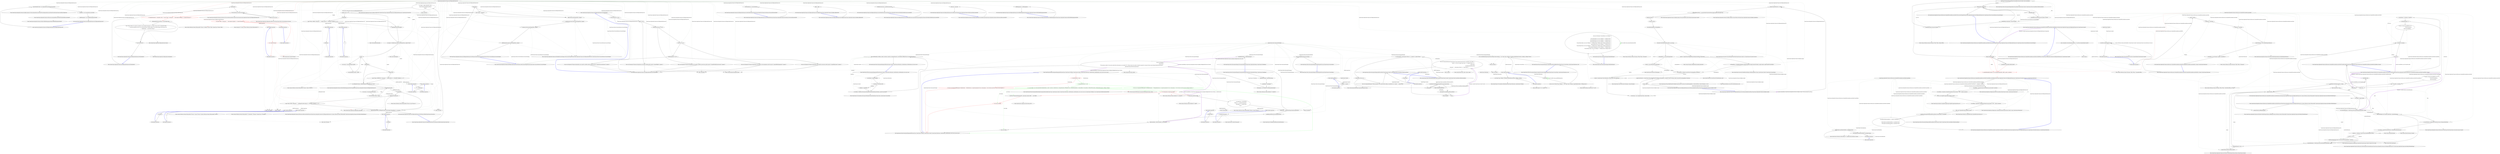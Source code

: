 digraph  {
n153 [label="QuantConnect.Algorithm.Framework.QCAlgorithmFramework", span=""];
n0 [cluster="QuantConnect.Algorithm.Framework.QCAlgorithmFramework.QCAlgorithmFramework()", label="Entry QuantConnect.Algorithm.Framework.QCAlgorithmFramework.QCAlgorithmFramework()", span="78-78"];
n1 [cluster="QuantConnect.Algorithm.Framework.QCAlgorithmFramework.QCAlgorithmFramework()", label="_securityValuesProvider = new AlgorithmSecurityValuesProvider(this)", span="80-80"];
n2 [cluster="QuantConnect.Algorithm.Framework.QCAlgorithmFramework.QCAlgorithmFramework()", label="Execution = new ImmediateExecutionModel()", span="83-83"];
n5 [cluster="QuantConnect.Algorithm.Framework.Alphas.Analysis.Providers.AlgorithmSecurityValuesProvider.AlgorithmSecurityValuesProvider(QuantConnect.Interfaces.IAlgorithm)", label="Entry QuantConnect.Algorithm.Framework.Alphas.Analysis.Providers.AlgorithmSecurityValuesProvider.AlgorithmSecurityValuesProvider(QuantConnect.Interfaces.IAlgorithm)", span="33-33"];
n3 [cluster="QuantConnect.Algorithm.Framework.QCAlgorithmFramework.QCAlgorithmFramework()", label="RiskManagement = new NullRiskManagementModel()", span="84-84"];
n6 [cluster="QuantConnect.Algorithm.Framework.Execution.ImmediateExecutionModel.ImmediateExecutionModel()", label="Entry QuantConnect.Algorithm.Framework.Execution.ImmediateExecutionModel.ImmediateExecutionModel()", span="26-26"];
n4 [cluster="QuantConnect.Algorithm.Framework.QCAlgorithmFramework.QCAlgorithmFramework()", label="Exit QuantConnect.Algorithm.Framework.QCAlgorithmFramework.QCAlgorithmFramework()", span="78-78"];
n7 [cluster="QuantConnect.Algorithm.Framework.Risk.NullRiskManagementModel.NullRiskManagementModel()", label="Entry QuantConnect.Algorithm.Framework.Risk.NullRiskManagementModel.NullRiskManagementModel()", span="10-10"];
n8 [cluster="QuantConnect.Algorithm.Framework.QCAlgorithmFramework.PostInitialize()", label="Entry QuantConnect.Algorithm.Framework.QCAlgorithmFramework.PostInitialize()", span="91-91"];
n9 [cluster="QuantConnect.Algorithm.Framework.QCAlgorithmFramework.PostInitialize()", label="CheckModels()", span="93-93"];
n10 [cluster="QuantConnect.Algorithm.Framework.QCAlgorithmFramework.PostInitialize()", label="UniverseSelection.CreateUniverses(this)", span="95-95"];
n17 [cluster="QuantConnect.Algorithm.Framework.QCAlgorithmFramework.CheckModels()", label="Entry QuantConnect.Algorithm.Framework.QCAlgorithmFramework.CheckModels()", span="267-267"];
n11 [cluster="QuantConnect.Algorithm.Framework.QCAlgorithmFramework.PostInitialize()", label="AddUniverse(universe)", span="97-97"];
n12 [cluster="QuantConnect.Algorithm.Framework.QCAlgorithmFramework.PostInitialize()", color=red, community=0, label="14: InsightsGenerated += (algorithm, data) => Log($''{Time}: {string.Join('' | '', data.Insights.OrderBy(i => i.Symbol.ToString()))}'')", span="100-100"];
n18 [cluster="QuantConnect.Algorithm.Framework.Selection.IUniverseSelectionModel.CreateUniverses(QuantConnect.Algorithm.Framework.QCAlgorithmFramework)", label="Entry QuantConnect.Algorithm.Framework.Selection.IUniverseSelectionModel.CreateUniverses(QuantConnect.Algorithm.Framework.QCAlgorithmFramework)", span="31-31"];
n19 [cluster="QuantConnect.Algorithm.QCAlgorithm.AddUniverse(QuantConnect.Data.UniverseSelection.Universe)", label="Entry QuantConnect.Algorithm.QCAlgorithm.AddUniverse(QuantConnect.Data.UniverseSelection.Universe)", span="135-135"];
n13 [cluster="QuantConnect.Algorithm.Framework.QCAlgorithmFramework.PostInitialize()", label="BrokerageModel.AccountType == AccountType.Cash", span="103-103"];
n23 [cluster="lambda expression", color=red, community=0, label="24: Log($''{Time}: {string.Join('' | '', data.Insights.OrderBy(i => i.Symbol.ToString()))}'')", span="100-100"];
n14 [cluster="QuantConnect.Algorithm.Framework.QCAlgorithmFramework.PostInitialize()", label="Error(''These models are currently unsuitable for Cash Modeled brokerages (e.g. GDAX) and may result in unexpected trades.''\r\n                    + '' To prevent possible user error we've restricted them to Margin trading. You can select margin account types with''\r\n                    + '' SetBrokerage( ... AccountType.Margin)'')", span="105-107"];
n15 [cluster="QuantConnect.Algorithm.Framework.QCAlgorithmFramework.PostInitialize()", label="base.PostInitialize()", span="110-110"];
n20 [cluster="QuantConnect.Algorithm.QCAlgorithm.Error(string)", label="Entry QuantConnect.Algorithm.QCAlgorithm.Error(string)", span="1724-1724"];
n16 [cluster="QuantConnect.Algorithm.Framework.QCAlgorithmFramework.PostInitialize()", label="Exit QuantConnect.Algorithm.Framework.QCAlgorithmFramework.PostInitialize()", span="91-91"];
n21 [cluster="QuantConnect.Algorithm.QCAlgorithm.PostInitialize()", label="Entry QuantConnect.Algorithm.QCAlgorithm.PostInitialize()", span="501-501"];
n22 [cluster="lambda expression", label="Entry lambda expression", span="100-100"];
n24 [cluster="lambda expression", label="Exit lambda expression", span="100-100"];
n25 [cluster="System.Collections.Generic.IEnumerable<TSource>.OrderBy<TSource, TKey>(System.Func<TSource, TKey>)", label="Entry System.Collections.Generic.IEnumerable<TSource>.OrderBy<TSource, TKey>(System.Func<TSource, TKey>)", span="0-0"];
n26 [cluster="string.Join<T>(string, System.Collections.Generic.IEnumerable<T>)", label="Entry string.Join<T>(string, System.Collections.Generic.IEnumerable<T>)", span="0-0"];
n27 [cluster="QuantConnect.Algorithm.QCAlgorithm.Log(string)", label="Entry QuantConnect.Algorithm.QCAlgorithm.Log(string)", span="1712-1712"];
n28 [cluster="lambda expression", label="Entry lambda expression", span="100-100"];
n29 [cluster="lambda expression", color=red, community=0, label="24: i.Symbol.ToString()", span="100-100"];
n30 [cluster="lambda expression", label="Exit lambda expression", span="100-100"];
n31 [cluster="QuantConnect.Symbol.ToString()", label="Entry QuantConnect.Symbol.ToString()", span="375-375"];
n32 [cluster="QuantConnect.Algorithm.Framework.QCAlgorithmFramework.OnFrameworkData(QuantConnect.Data.Slice)", label="Entry QuantConnect.Algorithm.Framework.QCAlgorithmFramework.OnFrameworkData(QuantConnect.Data.Slice)", span="117-117"];
n33 [cluster="QuantConnect.Algorithm.Framework.QCAlgorithmFramework.OnFrameworkData(QuantConnect.Data.Slice)", label="var insights = Alpha.Update(this, slice)\r\n                .Select(SetGeneratedAndClosedTimes)\r\n                .ToList()", span="120-122"];
n34 [cluster="QuantConnect.Algorithm.Framework.QCAlgorithmFramework.OnFrameworkData(QuantConnect.Data.Slice)", label="insights.Count != 0", span="125-125"];
n54 [cluster="QuantConnect.Algorithm.Framework.Alphas.IAlphaModel.Update(QuantConnect.Algorithm.Framework.QCAlgorithmFramework, QuantConnect.Data.Slice)", label="Entry QuantConnect.Algorithm.Framework.Alphas.IAlphaModel.Update(QuantConnect.Algorithm.Framework.QCAlgorithmFramework, QuantConnect.Data.Slice)", span="32-32"];
n55 [cluster="Unk.Select", label="Entry Unk.Select", span=""];
n56 [cluster="Unk.ToList", label="Entry Unk.ToList", span=""];
n36 [cluster="QuantConnect.Algorithm.Framework.QCAlgorithmFramework.OnFrameworkData(QuantConnect.Data.Slice)", label="Log($''{Time}: ALPHA: {string.Join('' | '', insights.Select(i => i.ToString()).OrderBy(i => i))}'')", span="130-130"];
n37 [cluster="QuantConnect.Algorithm.Framework.QCAlgorithmFramework.OnFrameworkData(QuantConnect.Data.Slice)", label="OnInsightsGenerated(insights)", span="133-133"];
n38 [cluster="QuantConnect.Algorithm.Framework.QCAlgorithmFramework.OnFrameworkData(QuantConnect.Data.Slice)", label="var targets = PortfolioConstruction.CreateTargets(this, insights).ToList()", span="137-137"];
n35 [cluster="QuantConnect.Algorithm.Framework.QCAlgorithmFramework.OnFrameworkData(QuantConnect.Data.Slice)", label=DebugMode, span="128-128"];
n57 [cluster="Unk.OrderBy", label="Entry Unk.OrderBy", span=""];
n58 [cluster="Unk.Join", label="Entry Unk.Join", span=""];
n67 [cluster="lambda expression", label="Entry lambda expression", span="130-130"];
n70 [cluster="lambda expression", label="Entry lambda expression", span="130-130"];
n59 [cluster="Unk.OnInsightsGenerated", label="Entry Unk.OnInsightsGenerated", span=""];
n39 [cluster="QuantConnect.Algorithm.Framework.QCAlgorithmFramework.OnFrameworkData(QuantConnect.Data.Slice)", label=targets, span="140-140"];
n60 [cluster="Unk.CreateTargets", label="Entry Unk.CreateTargets", span=""];
n61 [cluster="System.Collections.Generic.IEnumerable<TSource>.ToList<TSource>()", label="Entry System.Collections.Generic.IEnumerable<TSource>.ToList<TSource>()", span="0-0"];
n43 [cluster="QuantConnect.Algorithm.Framework.QCAlgorithmFramework.OnFrameworkData(QuantConnect.Data.Slice)", label="targets.Any()", span="149-149"];
n44 [cluster="QuantConnect.Algorithm.Framework.QCAlgorithmFramework.OnFrameworkData(QuantConnect.Data.Slice)", label="Log($''{Time}: PORTFOLIO: {string.Join('' | '', targets.Select(t => t.ToString()).OrderBy(t => t))}'')", span="151-151"];
n52 [cluster="QuantConnect.Algorithm.Framework.QCAlgorithmFramework.OnFrameworkData(QuantConnect.Data.Slice)", label="Execution.Execute(this, riskTargetOverrides.Concat(targets).DistinctBy(pt => pt.Symbol))", span="174-174"];
n40 [cluster="QuantConnect.Algorithm.Framework.QCAlgorithmFramework.OnFrameworkData(QuantConnect.Data.Slice)", label="var security = Securities[target.Symbol]", span="142-142"];
n42 [cluster="QuantConnect.Algorithm.Framework.QCAlgorithmFramework.OnFrameworkData(QuantConnect.Data.Slice)", label=DebugMode, span="146-146"];
n41 [cluster="QuantConnect.Algorithm.Framework.QCAlgorithmFramework.OnFrameworkData(QuantConnect.Data.Slice)", label="security.Holdings.Target = target", span="143-143"];
n45 [cluster="QuantConnect.Algorithm.Framework.QCAlgorithmFramework.OnFrameworkData(QuantConnect.Data.Slice)", label="var riskTargetOverrides = RiskManagement.ManageRisk(this).ToList()", span="155-155"];
n62 [cluster="System.Collections.Generic.IEnumerable<TSource>.Any<TSource>()", label="Entry System.Collections.Generic.IEnumerable<TSource>.Any<TSource>()", span="0-0"];
n73 [cluster="lambda expression", label="Entry lambda expression", span="151-151"];
n77 [cluster="lambda expression", label="Entry lambda expression", span="151-151"];
n46 [cluster="QuantConnect.Algorithm.Framework.QCAlgorithmFramework.OnFrameworkData(QuantConnect.Data.Slice)", label=riskTargetOverrides, span="158-158"];
n63 [cluster="QuantConnect.Algorithm.Framework.Risk.IRiskManagementModel.ManageRisk(QuantConnect.Algorithm.Framework.QCAlgorithmFramework)", label="Entry QuantConnect.Algorithm.Framework.Risk.IRiskManagementModel.ManageRisk(QuantConnect.Algorithm.Framework.QCAlgorithmFramework)", span="29-29"];
n50 [cluster="QuantConnect.Algorithm.Framework.QCAlgorithmFramework.OnFrameworkData(QuantConnect.Data.Slice)", label="riskTargetOverrides.Any()", span="167-167"];
n51 [cluster="QuantConnect.Algorithm.Framework.QCAlgorithmFramework.OnFrameworkData(QuantConnect.Data.Slice)", label="Log($''{Time}: RISK: {string.Join('' | '', riskTargetOverrides.Select(t => t.ToString()).OrderBy(t => t))}'')", span="169-169"];
n47 [cluster="QuantConnect.Algorithm.Framework.QCAlgorithmFramework.OnFrameworkData(QuantConnect.Data.Slice)", label="var security = Securities[target.Symbol]", span="160-160"];
n49 [cluster="QuantConnect.Algorithm.Framework.QCAlgorithmFramework.OnFrameworkData(QuantConnect.Data.Slice)", label=DebugMode, span="164-164"];
n48 [cluster="QuantConnect.Algorithm.Framework.QCAlgorithmFramework.OnFrameworkData(QuantConnect.Data.Slice)", label="security.Holdings.Target = target", span="161-161"];
n80 [cluster="lambda expression", label="Entry lambda expression", span="169-169"];
n83 [cluster="lambda expression", label="Entry lambda expression", span="169-169"];
n53 [cluster="QuantConnect.Algorithm.Framework.QCAlgorithmFramework.OnFrameworkData(QuantConnect.Data.Slice)", label="Exit QuantConnect.Algorithm.Framework.QCAlgorithmFramework.OnFrameworkData(QuantConnect.Data.Slice)", span="117-117"];
n64 [cluster="System.Collections.Generic.IEnumerable<TSource>.Concat<TSource>(System.Collections.Generic.IEnumerable<TSource>)", label="Entry System.Collections.Generic.IEnumerable<TSource>.Concat<TSource>(System.Collections.Generic.IEnumerable<TSource>)", span="0-0"];
n65 [cluster="System.Collections.Generic.IEnumerable<T>.DistinctBy<T, TPropery>(System.Func<T, TPropery>)", label="Entry System.Collections.Generic.IEnumerable<T>.DistinctBy<T, TPropery>(System.Func<T, TPropery>)", span="264-264"];
n66 [cluster="QuantConnect.Algorithm.Framework.Execution.IExecutionModel.Execute(QuantConnect.Algorithm.Framework.QCAlgorithmFramework, System.Collections.Generic.IEnumerable<QuantConnect.Algorithm.Framework.Portfolio.IPortfolioTarget>)", label="Entry QuantConnect.Algorithm.Framework.Execution.IExecutionModel.Execute(QuantConnect.Algorithm.Framework.QCAlgorithmFramework, System.Collections.Generic.IEnumerable<QuantConnect.Algorithm.Framework.Portfolio.IPortfolioTarget>)", span="32-32"];
n86 [cluster="lambda expression", label="Entry lambda expression", span="174-174"];
n68 [cluster="lambda expression", label="i.ToString()", span="130-130"];
n69 [cluster="lambda expression", label="Exit lambda expression", span="130-130"];
n71 [cluster="lambda expression", label=i, span="130-130"];
n72 [cluster="lambda expression", label="Exit lambda expression", span="130-130"];
n74 [cluster="lambda expression", label="t.ToString()", span="151-151"];
n75 [cluster="lambda expression", label="Exit lambda expression", span="151-151"];
n76 [cluster="object.ToString()", label="Entry object.ToString()", span="0-0"];
n78 [cluster="lambda expression", label=t, span="151-151"];
n79 [cluster="lambda expression", label="Exit lambda expression", span="151-151"];
n81 [cluster="lambda expression", label="t.ToString()", span="169-169"];
n82 [cluster="lambda expression", label="Exit lambda expression", span="169-169"];
n84 [cluster="lambda expression", label=t, span="169-169"];
n85 [cluster="lambda expression", label="Exit lambda expression", span="169-169"];
n87 [cluster="lambda expression", label="pt.Symbol", span="174-174"];
n88 [cluster="lambda expression", label="Exit lambda expression", span="174-174"];
n89 [cluster="QuantConnect.Algorithm.Framework.QCAlgorithmFramework.OnFrameworkSecuritiesChanged(QuantConnect.Data.UniverseSelection.SecurityChanges)", label="Entry QuantConnect.Algorithm.Framework.QCAlgorithmFramework.OnFrameworkSecuritiesChanged(QuantConnect.Data.UniverseSelection.SecurityChanges)", span="181-181"];
n90 [cluster="QuantConnect.Algorithm.Framework.QCAlgorithmFramework.OnFrameworkSecuritiesChanged(QuantConnect.Data.UniverseSelection.SecurityChanges)", label=DebugMode, span="183-183"];
n91 [cluster="QuantConnect.Algorithm.Framework.QCAlgorithmFramework.OnFrameworkSecuritiesChanged(QuantConnect.Data.UniverseSelection.SecurityChanges)", label="Log($''{Time}: {changes}'')", span="185-185"];
n92 [cluster="QuantConnect.Algorithm.Framework.QCAlgorithmFramework.OnFrameworkSecuritiesChanged(QuantConnect.Data.UniverseSelection.SecurityChanges)", label="Alpha.OnSecuritiesChanged(this, changes)", span="188-188"];
n93 [cluster="QuantConnect.Algorithm.Framework.QCAlgorithmFramework.OnFrameworkSecuritiesChanged(QuantConnect.Data.UniverseSelection.SecurityChanges)", label="PortfolioConstruction.OnSecuritiesChanged(this, changes)", span="189-189"];
n94 [cluster="QuantConnect.Algorithm.Framework.QCAlgorithmFramework.OnFrameworkSecuritiesChanged(QuantConnect.Data.UniverseSelection.SecurityChanges)", label="Execution.OnSecuritiesChanged(this, changes)", span="190-190"];
n95 [cluster="QuantConnect.Algorithm.Framework.QCAlgorithmFramework.OnFrameworkSecuritiesChanged(QuantConnect.Data.UniverseSelection.SecurityChanges)", label="RiskManagement.OnSecuritiesChanged(this, changes)", span="191-191"];
n97 [cluster="QuantConnect.Algorithm.Framework.INotifiedSecurityChanges.OnSecuritiesChanged(QuantConnect.Algorithm.Framework.QCAlgorithmFramework, QuantConnect.Data.UniverseSelection.SecurityChanges)", label="Entry QuantConnect.Algorithm.Framework.INotifiedSecurityChanges.OnSecuritiesChanged(QuantConnect.Algorithm.Framework.QCAlgorithmFramework, QuantConnect.Data.UniverseSelection.SecurityChanges)", span="29-29"];
n96 [cluster="QuantConnect.Algorithm.Framework.QCAlgorithmFramework.OnFrameworkSecuritiesChanged(QuantConnect.Data.UniverseSelection.SecurityChanges)", label="Exit QuantConnect.Algorithm.Framework.QCAlgorithmFramework.OnFrameworkSecuritiesChanged(QuantConnect.Data.UniverseSelection.SecurityChanges)", span="181-181"];
n98 [cluster="QuantConnect.Algorithm.Framework.QCAlgorithmFramework.SetPortfolioSelection(QuantConnect.Algorithm.Framework.Selection.IUniverseSelectionModel)", label="Entry QuantConnect.Algorithm.Framework.QCAlgorithmFramework.SetPortfolioSelection(QuantConnect.Algorithm.Framework.Selection.IUniverseSelectionModel)", span="198-198"];
n99 [cluster="QuantConnect.Algorithm.Framework.QCAlgorithmFramework.SetPortfolioSelection(QuantConnect.Algorithm.Framework.Selection.IUniverseSelectionModel)", label="UniverseSelection = universeSelection", span="200-200"];
n100 [cluster="QuantConnect.Algorithm.Framework.QCAlgorithmFramework.SetPortfolioSelection(QuantConnect.Algorithm.Framework.Selection.IUniverseSelectionModel)", label="Exit QuantConnect.Algorithm.Framework.QCAlgorithmFramework.SetPortfolioSelection(QuantConnect.Algorithm.Framework.Selection.IUniverseSelectionModel)", span="198-198"];
n101 [cluster="QuantConnect.Algorithm.Framework.QCAlgorithmFramework.SetAlpha(QuantConnect.Algorithm.Framework.Alphas.IAlphaModel)", label="Entry QuantConnect.Algorithm.Framework.QCAlgorithmFramework.SetAlpha(QuantConnect.Algorithm.Framework.Alphas.IAlphaModel)", span="207-207"];
n102 [cluster="QuantConnect.Algorithm.Framework.QCAlgorithmFramework.SetAlpha(QuantConnect.Algorithm.Framework.Alphas.IAlphaModel)", label="Alpha = alpha", span="209-209"];
n103 [cluster="QuantConnect.Algorithm.Framework.QCAlgorithmFramework.SetAlpha(QuantConnect.Algorithm.Framework.Alphas.IAlphaModel)", label="Exit QuantConnect.Algorithm.Framework.QCAlgorithmFramework.SetAlpha(QuantConnect.Algorithm.Framework.Alphas.IAlphaModel)", span="207-207"];
n104 [cluster="QuantConnect.Algorithm.Framework.QCAlgorithmFramework.SetPortfolioConstruction(QuantConnect.Algorithm.Framework.Portfolio.IPortfolioConstructionModel)", label="Entry QuantConnect.Algorithm.Framework.QCAlgorithmFramework.SetPortfolioConstruction(QuantConnect.Algorithm.Framework.Portfolio.IPortfolioConstructionModel)", span="216-216"];
n105 [cluster="QuantConnect.Algorithm.Framework.QCAlgorithmFramework.SetPortfolioConstruction(QuantConnect.Algorithm.Framework.Portfolio.IPortfolioConstructionModel)", label="PortfolioConstruction = portfolioConstruction", span="218-218"];
n106 [cluster="QuantConnect.Algorithm.Framework.QCAlgorithmFramework.SetPortfolioConstruction(QuantConnect.Algorithm.Framework.Portfolio.IPortfolioConstructionModel)", label="Exit QuantConnect.Algorithm.Framework.QCAlgorithmFramework.SetPortfolioConstruction(QuantConnect.Algorithm.Framework.Portfolio.IPortfolioConstructionModel)", span="216-216"];
n107 [cluster="QuantConnect.Algorithm.Framework.QCAlgorithmFramework.SetExecution(QuantConnect.Algorithm.Framework.Execution.IExecutionModel)", label="Entry QuantConnect.Algorithm.Framework.QCAlgorithmFramework.SetExecution(QuantConnect.Algorithm.Framework.Execution.IExecutionModel)", span="225-225"];
n108 [cluster="QuantConnect.Algorithm.Framework.QCAlgorithmFramework.SetExecution(QuantConnect.Algorithm.Framework.Execution.IExecutionModel)", label="Execution = execution", span="227-227"];
n109 [cluster="QuantConnect.Algorithm.Framework.QCAlgorithmFramework.SetExecution(QuantConnect.Algorithm.Framework.Execution.IExecutionModel)", label="Exit QuantConnect.Algorithm.Framework.QCAlgorithmFramework.SetExecution(QuantConnect.Algorithm.Framework.Execution.IExecutionModel)", span="225-225"];
n110 [cluster="QuantConnect.Algorithm.Framework.QCAlgorithmFramework.SetRiskManagement(QuantConnect.Algorithm.Framework.Risk.IRiskManagementModel)", label="Entry QuantConnect.Algorithm.Framework.QCAlgorithmFramework.SetRiskManagement(QuantConnect.Algorithm.Framework.Risk.IRiskManagementModel)", span="234-234"];
n111 [cluster="QuantConnect.Algorithm.Framework.QCAlgorithmFramework.SetRiskManagement(QuantConnect.Algorithm.Framework.Risk.IRiskManagementModel)", label="RiskManagement = riskManagement", span="236-236"];
n112 [cluster="QuantConnect.Algorithm.Framework.QCAlgorithmFramework.SetRiskManagement(QuantConnect.Algorithm.Framework.Risk.IRiskManagementModel)", label="Exit QuantConnect.Algorithm.Framework.QCAlgorithmFramework.SetRiskManagement(QuantConnect.Algorithm.Framework.Risk.IRiskManagementModel)", span="234-234"];
n113 [cluster="QuantConnect.Algorithm.Framework.QCAlgorithmFramework.SetGeneratedAndClosedTimes(QuantConnect.Algorithm.Framework.Alphas.Insight)", label="Entry QuantConnect.Algorithm.Framework.QCAlgorithmFramework.SetGeneratedAndClosedTimes(QuantConnect.Algorithm.Framework.Alphas.Insight)", span="239-239"];
n114 [cluster="QuantConnect.Algorithm.Framework.QCAlgorithmFramework.SetGeneratedAndClosedTimes(QuantConnect.Algorithm.Framework.Alphas.Insight)", label="insight.GeneratedTimeUtc = UtcTime", span="241-241"];
n115 [cluster="QuantConnect.Algorithm.Framework.QCAlgorithmFramework.SetGeneratedAndClosedTimes(QuantConnect.Algorithm.Framework.Alphas.Insight)", label="insight.ReferenceValue = _securityValuesProvider.GetValues(insight.Symbol).Get(insight.Type)", span="242-242"];
n119 [cluster="QuantConnect.Algorithm.Framework.QCAlgorithmFramework.SetGeneratedAndClosedTimes(QuantConnect.Algorithm.Framework.Alphas.Insight)", label="Securities.TryGetValue(insight.Symbol, out security)", span="247-247"];
n122 [cluster="QuantConnect.Algorithm.Framework.QCAlgorithmFramework.SetGeneratedAndClosedTimes(QuantConnect.Algorithm.Framework.Alphas.Insight)", label="barSize = insight.Period.ToHigherResolutionEquivalent(false).ToTimeSpan()", span="254-254"];
n123 [cluster="QuantConnect.Algorithm.Framework.QCAlgorithmFramework.SetGeneratedAndClosedTimes(QuantConnect.Algorithm.Framework.Alphas.Insight)", label="exchangeHours = MarketHoursDatabase.GetExchangeHours(insight.Symbol.ID.Market, insight.Symbol, insight.Symbol.SecurityType)", span="255-255"];
n126 [cluster="QuantConnect.Algorithm.Framework.QCAlgorithmFramework.SetGeneratedAndClosedTimes(QuantConnect.Algorithm.Framework.Alphas.Insight)", label="var barCount = (int) (insight.Period.Ticks / barSize.Ticks)", span="260-260"];
n127 [cluster="QuantConnect.Algorithm.Framework.QCAlgorithmFramework.SetGeneratedAndClosedTimes(QuantConnect.Algorithm.Framework.Alphas.Insight)", label="insight.CloseTimeUtc = QuantConnect.Time.GetEndTimeForTradeBars(exchangeHours, localStart, barSize, barCount, false).ConvertToUtc(exchangeHours.TimeZone)", span="262-262"];
n128 [cluster="QuantConnect.Algorithm.Framework.QCAlgorithmFramework.SetGeneratedAndClosedTimes(QuantConnect.Algorithm.Framework.Alphas.Insight)", label="return insight;", span="264-264"];
n116 [cluster="QuantConnect.Algorithm.Framework.QCAlgorithmFramework.SetGeneratedAndClosedTimes(QuantConnect.Algorithm.Framework.Alphas.Insight)", label="TimeSpan barSize", span="244-244"];
n130 [cluster="QuantConnect.Algorithm.Framework.Alphas.Analysis.ISecurityValuesProvider.GetValues(QuantConnect.Symbol)", label="Entry QuantConnect.Algorithm.Framework.Alphas.Analysis.ISecurityValuesProvider.GetValues(QuantConnect.Symbol)", span="31-31"];
n131 [cluster="QuantConnect.Algorithm.Framework.Alphas.Analysis.SecurityValues.Get(QuantConnect.Algorithm.Framework.Alphas.InsightType)", label="Entry QuantConnect.Algorithm.Framework.Alphas.Analysis.SecurityValues.Get(QuantConnect.Algorithm.Framework.Alphas.InsightType)", span="89-89"];
n117 [cluster="QuantConnect.Algorithm.Framework.QCAlgorithmFramework.SetGeneratedAndClosedTimes(QuantConnect.Algorithm.Framework.Alphas.Insight)", label="Security security", span="245-245"];
n118 [cluster="QuantConnect.Algorithm.Framework.QCAlgorithmFramework.SetGeneratedAndClosedTimes(QuantConnect.Algorithm.Framework.Alphas.Insight)", label="SecurityExchangeHours exchangeHours", span="246-246"];
n120 [cluster="QuantConnect.Algorithm.Framework.QCAlgorithmFramework.SetGeneratedAndClosedTimes(QuantConnect.Algorithm.Framework.Alphas.Insight)", label="exchangeHours = security.Exchange.Hours", span="249-249"];
n132 [cluster="QuantConnect.Securities.SecurityManager.TryGetValue(QuantConnect.Symbol, out QuantConnect.Securities.Security)", label="Entry QuantConnect.Securities.SecurityManager.TryGetValue(QuantConnect.Symbol, out QuantConnect.Securities.Security)", span="193-193"];
n121 [cluster="QuantConnect.Algorithm.Framework.QCAlgorithmFramework.SetGeneratedAndClosedTimes(QuantConnect.Algorithm.Framework.Alphas.Insight)", label="barSize = security.Resolution.ToTimeSpan()", span="250-250"];
n124 [cluster="QuantConnect.Algorithm.Framework.QCAlgorithmFramework.SetGeneratedAndClosedTimes(QuantConnect.Algorithm.Framework.Alphas.Insight)", label="var localStart = UtcTime.ConvertFromUtc(exchangeHours.TimeZone)", span="258-258"];
n134 [cluster="System.TimeSpan.ToHigherResolutionEquivalent(bool)", label="Entry System.TimeSpan.ToHigherResolutionEquivalent(bool)", span="752-752"];
n133 [cluster="QuantConnect.Resolution.ToTimeSpan()", label="Entry QuantConnect.Resolution.ToTimeSpan()", span="724-724"];
n125 [cluster="QuantConnect.Algorithm.Framework.QCAlgorithmFramework.SetGeneratedAndClosedTimes(QuantConnect.Algorithm.Framework.Alphas.Insight)", label="barSize = QuantConnect.Time.Max(barSize, QuantConnect.Time.OneMinute)", span="259-259"];
n135 [cluster="QuantConnect.Securities.MarketHoursDatabase.GetExchangeHours(string, QuantConnect.Symbol, QuantConnect.SecurityType)", label="Entry QuantConnect.Securities.MarketHoursDatabase.GetExchangeHours(string, QuantConnect.Symbol, QuantConnect.SecurityType)", span="74-74"];
n136 [cluster="System.DateTime.ConvertFromUtc(DateTimeZone, bool)", label="Entry System.DateTime.ConvertFromUtc(DateTimeZone, bool)", span="606-606"];
n137 [cluster="QuantConnect.Time.Max(System.TimeSpan, System.TimeSpan)", label="Entry QuantConnect.Time.Max(System.TimeSpan, System.TimeSpan)", span="195-195"];
n138 [cluster="QuantConnect.Time.GetEndTimeForTradeBars(QuantConnect.Securities.SecurityExchangeHours, System.DateTime, System.TimeSpan, int, bool)", label="Entry QuantConnect.Time.GetEndTimeForTradeBars(QuantConnect.Securities.SecurityExchangeHours, System.DateTime, System.TimeSpan, int, bool)", span="469-469"];
n139 [cluster="System.DateTime.ConvertToUtc(DateTimeZone, bool)", label="Entry System.DateTime.ConvertToUtc(DateTimeZone, bool)", span="618-618"];
n129 [cluster="QuantConnect.Algorithm.Framework.QCAlgorithmFramework.SetGeneratedAndClosedTimes(QuantConnect.Algorithm.Framework.Alphas.Insight)", label="Exit QuantConnect.Algorithm.Framework.QCAlgorithmFramework.SetGeneratedAndClosedTimes(QuantConnect.Algorithm.Framework.Alphas.Insight)", span="239-239"];
n140 [cluster="QuantConnect.Algorithm.Framework.QCAlgorithmFramework.CheckModels()", label="UniverseSelection == null", span="269-269"];
n141 [cluster="QuantConnect.Algorithm.Framework.QCAlgorithmFramework.CheckModels()", label="throw new Exception($''Framework algorithms must specify a portfolio selection model using the '{nameof(UniverseSelection)}' property.'');", span="271-271"];
n142 [cluster="QuantConnect.Algorithm.Framework.QCAlgorithmFramework.CheckModels()", label="Alpha == null", span="273-273"];
n143 [cluster="QuantConnect.Algorithm.Framework.QCAlgorithmFramework.CheckModels()", label="throw new Exception($''Framework algorithms must specify a alpha model using the '{nameof(Alpha)}' property.'');", span="275-275"];
n144 [cluster="QuantConnect.Algorithm.Framework.QCAlgorithmFramework.CheckModels()", label="PortfolioConstruction == null", span="277-277"];
n145 [cluster="QuantConnect.Algorithm.Framework.QCAlgorithmFramework.CheckModels()", label="throw new Exception($''Framework algorithms must specify a portfolio construction model using the '{nameof(PortfolioConstruction)}' property'');", span="279-279"];
n146 [cluster="QuantConnect.Algorithm.Framework.QCAlgorithmFramework.CheckModels()", label="Execution == null", span="281-281"];
n147 [cluster="QuantConnect.Algorithm.Framework.QCAlgorithmFramework.CheckModels()", label="throw new Exception($''Framework algorithms must specify an execution model using the '{nameof(Execution)}' property.'');", span="283-283"];
n148 [cluster="QuantConnect.Algorithm.Framework.QCAlgorithmFramework.CheckModels()", label="RiskManagement == null", span="285-285"];
n149 [cluster="QuantConnect.Algorithm.Framework.QCAlgorithmFramework.CheckModels()", label="throw new Exception($''Framework algorithms must specify an risk management model using the '{nameof(RiskManagement)}' property.'');", span="287-287"];
n150 [cluster="QuantConnect.Algorithm.Framework.QCAlgorithmFramework.CheckModels()", label="Exit QuantConnect.Algorithm.Framework.QCAlgorithmFramework.CheckModels()", span="267-267"];
n151 [cluster="System.Exception.Exception(string)", label="Entry System.Exception.Exception(string)", span="0-0"];
n152 [cluster="Unk.nameof", label="Entry Unk.nameof", span=""];
m0_43 [cluster="QuantConnect.TimeKeeper.AddTimeZone(DateTimeZone)", file="RsiAlphaModel.cs", label="Entry QuantConnect.TimeKeeper.AddTimeZone(DateTimeZone)", span="108-108"];
m0_38 [cluster="Unk.Where", file="RsiAlphaModel.cs", label="Entry Unk.Where", span=""];
m0_63 [cluster="Unk.IsAssignableFrom", file="RsiAlphaModel.cs", label="Entry Unk.IsAssignableFrom", span=""];
m0_8 [cluster="QuantConnect.Data.SubscriptionManager.Add(QuantConnect.Symbol, QuantConnect.Resolution, DateTimeZone, DateTimeZone, bool, bool, bool)", file="RsiAlphaModel.cs", label="Entry QuantConnect.Data.SubscriptionManager.Add(QuantConnect.Symbol, QuantConnect.Resolution, DateTimeZone, DateTimeZone, bool, bool, bool)", span="91-91"];
m0_9 [cluster="QuantConnect.Data.SubscriptionManager.Add(QuantConnect.Symbol, QuantConnect.Resolution, DateTimeZone, DateTimeZone, bool, bool, bool)", file="RsiAlphaModel.cs", label="var dataType = typeof(TradeBar)", span="94-94"];
m0_10 [cluster="QuantConnect.Data.SubscriptionManager.Add(QuantConnect.Symbol, QuantConnect.Resolution, DateTimeZone, DateTimeZone, bool, bool, bool)", file="RsiAlphaModel.cs", label="resolution == Resolution.Tick", span="95-95"];
m0_12 [cluster="QuantConnect.Data.SubscriptionManager.Add(QuantConnect.Symbol, QuantConnect.Resolution, DateTimeZone, DateTimeZone, bool, bool, bool)", file="RsiAlphaModel.cs", label="var tickType = LeanData.GetCommonTickTypeForCommonDataTypes(dataType, symbol.SecurityType)", span="99-99"];
m0_13 [cluster="QuantConnect.Data.SubscriptionManager.Add(QuantConnect.Symbol, QuantConnect.Resolution, DateTimeZone, DateTimeZone, bool, bool, bool)", file="RsiAlphaModel.cs", label="return Add(dataType, tickType, symbol, resolution, timeZone, exchangeTimeZone, isCustomData, fillDataForward, extendedMarketHours);", span="100-100"];
m0_11 [cluster="QuantConnect.Data.SubscriptionManager.Add(QuantConnect.Symbol, QuantConnect.Resolution, DateTimeZone, DateTimeZone, bool, bool, bool)", file="RsiAlphaModel.cs", label="dataType = typeof(Tick)", span="97-97"];
m0_14 [cluster="QuantConnect.Data.SubscriptionManager.Add(QuantConnect.Symbol, QuantConnect.Resolution, DateTimeZone, DateTimeZone, bool, bool, bool)", file="RsiAlphaModel.cs", label="Exit QuantConnect.Data.SubscriptionManager.Add(QuantConnect.Symbol, QuantConnect.Resolution, DateTimeZone, DateTimeZone, bool, bool, bool)", span="91-91"];
m0_77 [cluster="System.Collections.Generic.List<T>.List()", file="RsiAlphaModel.cs", label="Entry System.Collections.Generic.List<T>.List()", span="0-0"];
m0_90 [cluster="QuantConnect.Util.LeanData.GetDataType(QuantConnect.Resolution, QuantConnect.TickType)", file="RsiAlphaModel.cs", label="Entry QuantConnect.Util.LeanData.GetDataType(QuantConnect.Resolution, QuantConnect.TickType)", span="258-258"];
m0_15 [cluster="QuantConnect.Util.LeanData.GetCommonTickTypeForCommonDataTypes(System.Type, QuantConnect.SecurityType)", file="RsiAlphaModel.cs", label="Entry QuantConnect.Util.LeanData.GetCommonTickTypeForCommonDataTypes(System.Type, QuantConnect.SecurityType)", span="687-687"];
m0_47 [cluster="QuantConnect.Symbol.IsCanonical()", file="RsiAlphaModel.cs", label="Entry QuantConnect.Symbol.IsCanonical()", span="168-168"];
m0_37 [cluster="System.Collections.Generic.HashSet<T>.Add(T)", file="RsiAlphaModel.cs", label="Entry System.Collections.Generic.HashSet<T>.Add(T)", span="0-0"];
m0_87 [cluster="lambda expression", file="RsiAlphaModel.cs", label="Entry lambda expression", span="237-237"];
m0_44 [cluster="lambda expression", file="RsiAlphaModel.cs", label="Entry lambda expression", span="144-144"];
m0_48 [cluster="lambda expression", file="RsiAlphaModel.cs", label="Entry lambda expression", span="145-145"];
m0_45 [cluster="lambda expression", file="RsiAlphaModel.cs", label="!x.Symbol.IsCanonical()", span="144-144"];
m0_46 [cluster="lambda expression", file="RsiAlphaModel.cs", label="Exit lambda expression", span="144-144"];
m0_49 [cluster="lambda expression", file="RsiAlphaModel.cs", label="x.Symbol.Value", span="145-145"];
m0_50 [cluster="lambda expression", file="RsiAlphaModel.cs", label="Exit lambda expression", span="145-145"];
m0_69 [cluster="lambda expression", file="RsiAlphaModel.cs", label="x.Symbol == symbol", span="172-172"];
m0_68 [cluster="lambda expression", file="RsiAlphaModel.cs", label="Entry lambda expression", span="172-172"];
m0_71 [cluster="lambda expression", file="RsiAlphaModel.cs", label="Entry lambda expression", span="194-194"];
m0_70 [cluster="lambda expression", file="RsiAlphaModel.cs", label="Exit lambda expression", span="172-172"];
m0_72 [cluster="lambda expression", file="RsiAlphaModel.cs", label="x.Type.Name", span="194-194"];
m0_73 [cluster="lambda expression", file="RsiAlphaModel.cs", label="Exit lambda expression", span="194-194"];
m0_88 [cluster="lambda expression", file="RsiAlphaModel.cs", label="new Tuple<Type, TickType>(LeanData.GetDataType(resolution, tickType), tickType)", span="237-237"];
m0_89 [cluster="lambda expression", file="RsiAlphaModel.cs", label="Exit lambda expression", span="237-237"];
m0_34 [cluster="QuantConnect.Data.SubscriptionDataConfig.SubscriptionDataConfig(System.Type, QuantConnect.Symbol, QuantConnect.Resolution, DateTimeZone, DateTimeZone, bool, bool, bool, bool, QuantConnect.TickType?, bool, QuantConnect.DataNormalizationMode)", file="RsiAlphaModel.cs", label="Entry QuantConnect.Data.SubscriptionDataConfig.SubscriptionDataConfig(System.Type, QuantConnect.Symbol, QuantConnect.Resolution, DateTimeZone, DateTimeZone, bool, bool, bool, bool, QuantConnect.TickType?, bool, QuantConnect.DataNormalizationMode)", span="157-157"];
m0_6 [cluster="System.Collections.Generic.HashSet<T>.HashSet()", file="RsiAlphaModel.cs", label="Entry System.Collections.Generic.HashSet<T>.HashSet()", span="0-0"];
m0_16 [cluster="QuantConnect.Data.SubscriptionManager.Add(System.Type, QuantConnect.TickType, QuantConnect.Symbol, QuantConnect.Resolution, DateTimeZone, DateTimeZone, bool, bool, bool, bool, bool)", file="RsiAlphaModel.cs", label="Entry QuantConnect.Data.SubscriptionManager.Add(System.Type, QuantConnect.TickType, QuantConnect.Symbol, QuantConnect.Resolution, DateTimeZone, DateTimeZone, bool, bool, bool, bool, bool)", span="119-119"];
m0_17 [cluster="QuantConnect.Data.SubscriptionManager.Add(System.Type, QuantConnect.TickType, QuantConnect.Symbol, QuantConnect.Resolution, DateTimeZone, DateTimeZone, bool, bool, bool, bool, bool)", color=red, community=0, file="RsiAlphaModel.cs", label="12: dataTimeZone == null", span="121-121"];
m0_19 [cluster="QuantConnect.Data.SubscriptionManager.Add(System.Type, QuantConnect.TickType, QuantConnect.Symbol, QuantConnect.Resolution, DateTimeZone, DateTimeZone, bool, bool, bool, bool, bool)", color=green, community=0, file="RsiAlphaModel.cs", label="12: exchangeTimeZone == null", span="125-125"];
m0_21 [cluster="QuantConnect.Data.SubscriptionManager.Add(System.Type, QuantConnect.TickType, QuantConnect.Symbol, QuantConnect.Resolution, DateTimeZone, DateTimeZone, bool, bool, bool, bool, bool)", color=green, community=0, file="RsiAlphaModel.cs", label="12: var newConfig = new SubscriptionDataConfig(dataType, symbol, resolution, dataTimeZone, exchangeTimeZone, fillDataForward, extendedMarketHours, isInternalFeed, isCustomData, isFilteredSubscription: isFilteredSubscription, tickType: tickType)", span="131-131"];
m0_29 [cluster="QuantConnect.Data.SubscriptionManager.Add(System.Type, QuantConnect.TickType, QuantConnect.Symbol, QuantConnect.Resolution, DateTimeZone, DateTimeZone, bool, bool, bool, bool, bool)", file="RsiAlphaModel.cs", label="_timeKeeper.AddTimeZone(exchangeTimeZone)", span="156-156"];
m0_30 [cluster="QuantConnect.Data.SubscriptionManager.Add(System.Type, QuantConnect.TickType, QuantConnect.Symbol, QuantConnect.Resolution, DateTimeZone, DateTimeZone, bool, bool, bool, bool, bool)", file="RsiAlphaModel.cs", label="HasCustomData = HasCustomData || isCustomData", span="159-159"];
m0_18 [cluster="QuantConnect.Data.SubscriptionManager.Add(System.Type, QuantConnect.TickType, QuantConnect.Symbol, QuantConnect.Resolution, DateTimeZone, DateTimeZone, bool, bool, bool, bool, bool)", color=red, community=0, file="RsiAlphaModel.cs", label="19: throw new ArgumentNullException(''dataTimeZone'', ''DataTimeZone is a required parameter for new subscriptions.  Set to the time zone the raw data is time stamped in.'');", span="123-123"];
m0_20 [cluster="QuantConnect.Data.SubscriptionManager.Add(System.Type, QuantConnect.TickType, QuantConnect.Symbol, QuantConnect.Resolution, DateTimeZone, DateTimeZone, bool, bool, bool, bool, bool)", color=green, community=0, file="RsiAlphaModel.cs", label="19: throw new ArgumentNullException(''exchangeTimeZone'', ''ExchangeTimeZone is a required parameter for new subscriptions.  Set to the time zone the security exchange resides in.'');", span="127-127"];
m0_22 [cluster="QuantConnect.Data.SubscriptionManager.Add(System.Type, QuantConnect.TickType, QuantConnect.Symbol, QuantConnect.Resolution, DateTimeZone, DateTimeZone, bool, bool, bool, bool, bool)", color=red, community=0, file="RsiAlphaModel.cs", label="19: Subscriptions.Contains(newConfig)", span="134-134"];
m0_23 [cluster="QuantConnect.Data.SubscriptionManager.Add(System.Type, QuantConnect.TickType, QuantConnect.Symbol, QuantConnect.Resolution, DateTimeZone, DateTimeZone, bool, bool, bool, bool, bool)", file="RsiAlphaModel.cs", label="Log.Trace(''SubscriptionManager.Add(): subscription already added: '' + newConfig)", span="136-136"];
m0_24 [cluster="QuantConnect.Data.SubscriptionManager.Add(System.Type, QuantConnect.TickType, QuantConnect.Symbol, QuantConnect.Resolution, DateTimeZone, DateTimeZone, bool, bool, bool, bool, bool)", color=red, community=0, file="RsiAlphaModel.cs", label="19: return newConfig;", span="137-137"];
m0_25 [cluster="QuantConnect.Data.SubscriptionManager.Add(System.Type, QuantConnect.TickType, QuantConnect.Symbol, QuantConnect.Resolution, DateTimeZone, DateTimeZone, bool, bool, bool, bool, bool)", file="RsiAlphaModel.cs", label="Subscriptions.Add(newConfig)", span="140-140"];
m0_31 [cluster="QuantConnect.Data.SubscriptionManager.Add(System.Type, QuantConnect.TickType, QuantConnect.Symbol, QuantConnect.Resolution, DateTimeZone, DateTimeZone, bool, bool, bool, bool, bool)", file="RsiAlphaModel.cs", label="return newConfig;", span="161-161"];
m0_26 [cluster="QuantConnect.Data.SubscriptionManager.Add(System.Type, QuantConnect.TickType, QuantConnect.Symbol, QuantConnect.Resolution, DateTimeZone, DateTimeZone, bool, bool, bool, bool, bool)", file="RsiAlphaModel.cs", label="var uniqueCount = Subscriptions\r\n                .Where(x => !x.Symbol.IsCanonical())\r\n                .DistinctBy(x => x.Symbol.Value)\r\n                .Count()", span="143-146"];
m0_27 [cluster="QuantConnect.Data.SubscriptionManager.Add(System.Type, QuantConnect.TickType, QuantConnect.Symbol, QuantConnect.Resolution, DateTimeZone, DateTimeZone, bool, bool, bool, bool, bool)", file="RsiAlphaModel.cs", label="uniqueCount > _algorithmSettings.DataSubscriptionLimit", span="147-147"];
m0_28 [cluster="QuantConnect.Data.SubscriptionManager.Add(System.Type, QuantConnect.TickType, QuantConnect.Symbol, QuantConnect.Resolution, DateTimeZone, DateTimeZone, bool, bool, bool, bool, bool)", file="RsiAlphaModel.cs", label="throw new Exception(\r\n                    string.Format(\r\n                        ''The maximum number of concurrent market data subscriptions was exceeded ({0}). Please reduce the number of symbols requested or increase the limit using Settings.DataSubscriptionLimit.'',\r\n                        _algorithmSettings.DataSubscriptionLimit));", span="149-152"];
m0_32 [cluster="QuantConnect.Data.SubscriptionManager.Add(System.Type, QuantConnect.TickType, QuantConnect.Symbol, QuantConnect.Resolution, DateTimeZone, DateTimeZone, bool, bool, bool, bool, bool)", file="RsiAlphaModel.cs", label="Exit QuantConnect.Data.SubscriptionManager.Add(System.Type, QuantConnect.TickType, QuantConnect.Symbol, QuantConnect.Resolution, DateTimeZone, DateTimeZone, bool, bool, bool, bool, bool)", span="119-119"];
m0_39 [cluster="Unk.DistinctBy", file="RsiAlphaModel.cs", label="Entry Unk.DistinctBy", span=""];
m0_78 [cluster="QuantConnect.Data.SubscriptionManager.GetDataTypesForSecurity(QuantConnect.SecurityType)", file="RsiAlphaModel.cs", label="Entry QuantConnect.Data.SubscriptionManager.GetDataTypesForSecurity(QuantConnect.SecurityType)", span="218-218"];
m0_79 [cluster="QuantConnect.Data.SubscriptionManager.GetDataTypesForSecurity(QuantConnect.SecurityType)", file="RsiAlphaModel.cs", label="return AvailableDataTypes[securityType];", span="220-220"];
m0_80 [cluster="QuantConnect.Data.SubscriptionManager.GetDataTypesForSecurity(QuantConnect.SecurityType)", file="RsiAlphaModel.cs", label="Exit QuantConnect.Data.SubscriptionManager.GetDataTypesForSecurity(QuantConnect.SecurityType)", span="218-218"];
m0_61 [cluster="Unk.ToList", file="RsiAlphaModel.cs", label="Entry Unk.ToList", span=""];
m0_7 [cluster="QuantConnect.Data.SubscriptionManager.DefaultDataTypes()", file="RsiAlphaModel.cs", label="Entry QuantConnect.Data.SubscriptionManager.DefaultDataTypes()", span="200-200"];
m0_74 [cluster="QuantConnect.Data.SubscriptionManager.DefaultDataTypes()", file="RsiAlphaModel.cs", label="return new Dictionary<SecurityType, List<TickType>>()\r\n            {\r\n                {SecurityType.Base, new List<TickType>() { TickType.Trade } },\r\n                {SecurityType.Forex, new List<TickType>() { TickType.Quote } },\r\n                {SecurityType.Equity, new List<TickType>() { TickType.Trade } },\r\n                {SecurityType.Option, new List<TickType>() { TickType.Quote, TickType.Trade, TickType.OpenInterest } },\r\n                {SecurityType.Cfd, new List<TickType>() { TickType.Quote } },\r\n                {SecurityType.Future, new List<TickType>() { TickType.Quote, TickType.Trade, TickType.OpenInterest } },\r\n                {SecurityType.Commodity, new List<TickType>() { TickType.Trade } },\r\n                {SecurityType.Crypto, new List<TickType>() { TickType.Quote, TickType.Trade } },\r\n            };", span="202-212"];
m0_75 [cluster="QuantConnect.Data.SubscriptionManager.DefaultDataTypes()", file="RsiAlphaModel.cs", label="Exit QuantConnect.Data.SubscriptionManager.DefaultDataTypes()", span="200-200"];
m0_62 [cluster="System.ArgumentException.ArgumentException(string)", file="RsiAlphaModel.cs", label="Entry System.ArgumentException.ArgumentException(string)", span="0-0"];
m0_35 [cluster="System.Collections.Generic.HashSet<T>.Contains(T)", file="RsiAlphaModel.cs", label="Entry System.Collections.Generic.HashSet<T>.Contains(T)", span="0-0"];
m0_64 [cluster="Unk.Add", file="RsiAlphaModel.cs", label="Entry Unk.Add", span=""];
m0_83 [cluster="QuantConnect.Data.SubscriptionManager.LookupSubscriptionConfigDataTypes(QuantConnect.SecurityType, QuantConnect.Resolution, bool)", file="RsiAlphaModel.cs", label="return new List<Tuple<Type, TickType>> { new Tuple<Type, TickType>(typeof(ZipEntryName), TickType.Quote) };", span="234-234"];
m0_81 [cluster="QuantConnect.Data.SubscriptionManager.LookupSubscriptionConfigDataTypes(QuantConnect.SecurityType, QuantConnect.Resolution, bool)", file="RsiAlphaModel.cs", label="Entry QuantConnect.Data.SubscriptionManager.LookupSubscriptionConfigDataTypes(QuantConnect.SecurityType, QuantConnect.Resolution, bool)", span="230-230"];
m0_82 [cluster="QuantConnect.Data.SubscriptionManager.LookupSubscriptionConfigDataTypes(QuantConnect.SecurityType, QuantConnect.Resolution, bool)", file="RsiAlphaModel.cs", label=isCanonical, span="232-232"];
m0_84 [cluster="QuantConnect.Data.SubscriptionManager.LookupSubscriptionConfigDataTypes(QuantConnect.SecurityType, QuantConnect.Resolution, bool)", file="RsiAlphaModel.cs", label="return AvailableDataTypes[symbolSecurityType].Select(tickType => new Tuple<Type, TickType>(LeanData.GetDataType(resolution, tickType), tickType)).ToList();", span="237-237"];
m0_85 [cluster="QuantConnect.Data.SubscriptionManager.LookupSubscriptionConfigDataTypes(QuantConnect.SecurityType, QuantConnect.Resolution, bool)", file="RsiAlphaModel.cs", label="Exit QuantConnect.Data.SubscriptionManager.LookupSubscriptionConfigDataTypes(QuantConnect.SecurityType, QuantConnect.Resolution, bool)", span="230-230"];
m0_0 [cluster="QuantConnect.Data.SubscriptionManager.SubscriptionManager(QuantConnect.AlgorithmSettings, QuantConnect.TimeKeeper)", file="RsiAlphaModel.cs", label="Entry QuantConnect.Data.SubscriptionManager.SubscriptionManager(QuantConnect.AlgorithmSettings, QuantConnect.TimeKeeper)", span="57-57"];
m0_1 [cluster="QuantConnect.Data.SubscriptionManager.SubscriptionManager(QuantConnect.AlgorithmSettings, QuantConnect.TimeKeeper)", file="RsiAlphaModel.cs", label="_algorithmSettings = algorithmSettings", span="59-59"];
m0_2 [cluster="QuantConnect.Data.SubscriptionManager.SubscriptionManager(QuantConnect.AlgorithmSettings, QuantConnect.TimeKeeper)", file="RsiAlphaModel.cs", label="_timeKeeper = timeKeeper", span="60-60"];
m0_3 [cluster="QuantConnect.Data.SubscriptionManager.SubscriptionManager(QuantConnect.AlgorithmSettings, QuantConnect.TimeKeeper)", file="RsiAlphaModel.cs", label="Subscriptions = new HashSet<SubscriptionDataConfig>()", span="62-62"];
m0_4 [cluster="QuantConnect.Data.SubscriptionManager.SubscriptionManager(QuantConnect.AlgorithmSettings, QuantConnect.TimeKeeper)", file="RsiAlphaModel.cs", label="AvailableDataTypes = DefaultDataTypes()", span="65-65"];
m0_5 [cluster="QuantConnect.Data.SubscriptionManager.SubscriptionManager(QuantConnect.AlgorithmSettings, QuantConnect.TimeKeeper)", file="RsiAlphaModel.cs", label="Exit QuantConnect.Data.SubscriptionManager.SubscriptionManager(QuantConnect.AlgorithmSettings, QuantConnect.TimeKeeper)", span="57-57"];
m0_42 [cluster="string.Format(string, object)", file="RsiAlphaModel.cs", label="Entry string.Format(string, object)", span="0-0"];
m0_51 [cluster="QuantConnect.Data.SubscriptionManager.AddConsolidator(QuantConnect.Symbol, QuantConnect.Data.Consolidators.IDataConsolidator)", file="RsiAlphaModel.cs", label="Entry QuantConnect.Data.SubscriptionManager.AddConsolidator(QuantConnect.Symbol, QuantConnect.Data.Consolidators.IDataConsolidator)", span="169-169"];
m0_52 [cluster="QuantConnect.Data.SubscriptionManager.AddConsolidator(QuantConnect.Symbol, QuantConnect.Data.Consolidators.IDataConsolidator)", file="RsiAlphaModel.cs", label="var subscriptions = Subscriptions.Where(x => x.Symbol == symbol).ToList()", span="172-172"];
m0_54 [cluster="QuantConnect.Data.SubscriptionManager.AddConsolidator(QuantConnect.Symbol, QuantConnect.Data.Consolidators.IDataConsolidator)", file="RsiAlphaModel.cs", label="throw new ArgumentException(''Please subscribe to this symbol before adding a consolidator for it. Symbol: '' + symbol.Value);", span="177-177"];
m0_56 [cluster="QuantConnect.Data.SubscriptionManager.AddConsolidator(QuantConnect.Symbol, QuantConnect.Data.Consolidators.IDataConsolidator)", file="RsiAlphaModel.cs", label="consolidator.InputType.IsAssignableFrom(subscription.Type)", span="183-183"];
m0_57 [cluster="QuantConnect.Data.SubscriptionManager.AddConsolidator(QuantConnect.Symbol, QuantConnect.Data.Consolidators.IDataConsolidator)", file="RsiAlphaModel.cs", label="subscription.Consolidators.Add(consolidator)", span="185-185"];
m0_59 [cluster="QuantConnect.Data.SubscriptionManager.AddConsolidator(QuantConnect.Symbol, QuantConnect.Data.Consolidators.IDataConsolidator)", file="RsiAlphaModel.cs", label="throw new ArgumentException(string.Format(''Type mismatch found between consolidator and symbol. '' +\r\n                ''Symbol: {0} does not support input type: {1}. Supported types: {2}.'',\r\n                symbol.Value, \r\n                consolidator.InputType.Name,\r\n                string.Join('','', subscriptions.Select(x => x.Type.Name))));", span="190-194"];
m0_53 [cluster="QuantConnect.Data.SubscriptionManager.AddConsolidator(QuantConnect.Symbol, QuantConnect.Data.Consolidators.IDataConsolidator)", file="RsiAlphaModel.cs", label="subscriptions.Count == 0", span="174-174"];
m0_55 [cluster="QuantConnect.Data.SubscriptionManager.AddConsolidator(QuantConnect.Symbol, QuantConnect.Data.Consolidators.IDataConsolidator)", file="RsiAlphaModel.cs", label=subscriptions, span="180-180"];
m0_58 [cluster="QuantConnect.Data.SubscriptionManager.AddConsolidator(QuantConnect.Symbol, QuantConnect.Data.Consolidators.IDataConsolidator)", file="RsiAlphaModel.cs", label="return;", span="186-186"];
m0_60 [cluster="QuantConnect.Data.SubscriptionManager.AddConsolidator(QuantConnect.Symbol, QuantConnect.Data.Consolidators.IDataConsolidator)", file="RsiAlphaModel.cs", label="Exit QuantConnect.Data.SubscriptionManager.AddConsolidator(QuantConnect.Symbol, QuantConnect.Data.Consolidators.IDataConsolidator)", span="169-169"];
m0_66 [cluster="Unk.Join", file="RsiAlphaModel.cs", label="Entry Unk.Join", span=""];
m0_76 [cluster="System.Collections.Generic.Dictionary<TKey, TValue>.Dictionary()", file="RsiAlphaModel.cs", label="Entry System.Collections.Generic.Dictionary<TKey, TValue>.Dictionary()", span="0-0"];
m0_67 [cluster="string.Format(string, object, object, object)", file="RsiAlphaModel.cs", label="Entry string.Format(string, object, object, object)", span="0-0"];
m0_36 [cluster="QuantConnect.Logging.Log.Trace(string, bool)", file="RsiAlphaModel.cs", label="Entry QuantConnect.Logging.Log.Trace(string, bool)", span="106-106"];
m0_86 [cluster="System.Tuple<T1, T2>.Tuple(T1, T2)", file="RsiAlphaModel.cs", label="Entry System.Tuple<T1, T2>.Tuple(T1, T2)", span="0-0"];
m0_65 [cluster="Unk.Select", file="RsiAlphaModel.cs", label="Entry Unk.Select", span=""];
m0_40 [cluster="System.Collections.Generic.IEnumerable<TSource>.Count<TSource>()", file="RsiAlphaModel.cs", label="Entry System.Collections.Generic.IEnumerable<TSource>.Count<TSource>()", span="0-0"];
m0_33 [cluster="System.ArgumentNullException.ArgumentNullException(string, string)", file="RsiAlphaModel.cs", label="Entry System.ArgumentNullException.ArgumentNullException(string, string)", span="0-0"];
m0_91 [file="RsiAlphaModel.cs", label="QuantConnect.Data.SubscriptionManager", span=""];
m0_92 [file="RsiAlphaModel.cs", label="QuantConnect.Symbol", span=""];
m0_93 [file="RsiAlphaModel.cs", label="QuantConnect.Resolution", span=""];
m2_52 [cluster="QuantConnect.Data.SubscriptionManager.RemoveConsolidator(QuantConnect.Symbol, QuantConnect.Data.Consolidators.IDataConsolidator)", file="StandardDeviationExecutionModel.cs", label="Entry QuantConnect.Data.SubscriptionManager.RemoveConsolidator(QuantConnect.Symbol, QuantConnect.Data.Consolidators.IDataConsolidator)", span="202-202"];
m2_32 [cluster="System.Math.Abs(decimal)", file="StandardDeviationExecutionModel.cs", label="Entry System.Math.Abs(decimal)", span="0-0"];
m2_28 [cluster="QuantConnect.Algorithm.Framework.Execution.OrderSizing.GetUnorderedQuantity(QuantConnect.Algorithm.Framework.QCAlgorithmFramework, QuantConnect.Algorithm.Framework.Portfolio.IPortfolioTarget)", file="StandardDeviationExecutionModel.cs", label="Entry QuantConnect.Algorithm.Framework.Execution.OrderSizing.GetUnorderedQuantity(QuantConnect.Algorithm.Framework.QCAlgorithmFramework, QuantConnect.Algorithm.Framework.Portfolio.IPortfolioTarget)", span="62-62"];
m2_29 [cluster="System.Collections.Generic.Dictionary<TKey, TValue>.TryGetValue(TKey, out TValue)", file="StandardDeviationExecutionModel.cs", label="Entry System.Collections.Generic.Dictionary<TKey, TValue>.TryGetValue(TKey, out TValue)", span="0-0"];
m2_37 [cluster="QuantConnect.Algorithm.Framework.Execution.StandardDeviationExecutionModel.OnSecuritiesChanged(QuantConnect.Algorithm.Framework.QCAlgorithmFramework, QuantConnect.Data.UniverseSelection.SecurityChanges)", file="StandardDeviationExecutionModel.cs", label="Entry QuantConnect.Algorithm.Framework.Execution.StandardDeviationExecutionModel.OnSecuritiesChanged(QuantConnect.Algorithm.Framework.QCAlgorithmFramework, QuantConnect.Data.UniverseSelection.SecurityChanges)", span="123-123"];
m2_38 [cluster="QuantConnect.Algorithm.Framework.Execution.StandardDeviationExecutionModel.OnSecuritiesChanged(QuantConnect.Algorithm.Framework.QCAlgorithmFramework, QuantConnect.Data.UniverseSelection.SecurityChanges)", file="StandardDeviationExecutionModel.cs", label="changes.AddedSecurities", span="125-125"];
m2_40 [cluster="QuantConnect.Algorithm.Framework.Execution.StandardDeviationExecutionModel.OnSecuritiesChanged(QuantConnect.Algorithm.Framework.QCAlgorithmFramework, QuantConnect.Data.UniverseSelection.SecurityChanges)", color=red, community=0, file="StandardDeviationExecutionModel.cs", label="3: _symbolData[added.Symbol] = new SymbolData(algorithm, added, _period, _resolution)", span="130-130"];
m2_41 [cluster="QuantConnect.Algorithm.Framework.Execution.StandardDeviationExecutionModel.OnSecuritiesChanged(QuantConnect.Algorithm.Framework.QCAlgorithmFramework, QuantConnect.Data.UniverseSelection.SecurityChanges)", file="StandardDeviationExecutionModel.cs", label="changes.RemovedSecurities", span="134-134"];
m2_44 [cluster="QuantConnect.Algorithm.Framework.Execution.StandardDeviationExecutionModel.OnSecuritiesChanged(QuantConnect.Algorithm.Framework.QCAlgorithmFramework, QuantConnect.Data.UniverseSelection.SecurityChanges)", file="StandardDeviationExecutionModel.cs", label="IsSafeToRemove(algorithm, removed.Symbol)", span="140-140"];
m2_46 [cluster="QuantConnect.Algorithm.Framework.Execution.StandardDeviationExecutionModel.OnSecuritiesChanged(QuantConnect.Algorithm.Framework.QCAlgorithmFramework, QuantConnect.Data.UniverseSelection.SecurityChanges)", file="StandardDeviationExecutionModel.cs", label="algorithm.SubscriptionManager.RemoveConsolidator(removed.Symbol, data.Consolidator)", span="143-143"];
m2_39 [cluster="QuantConnect.Algorithm.Framework.Execution.StandardDeviationExecutionModel.OnSecuritiesChanged(QuantConnect.Algorithm.Framework.QCAlgorithmFramework, QuantConnect.Data.UniverseSelection.SecurityChanges)", file="StandardDeviationExecutionModel.cs", label="!_symbolData.ContainsKey(added.Symbol)", span="128-128"];
m2_42 [cluster="QuantConnect.Algorithm.Framework.Execution.StandardDeviationExecutionModel.OnSecuritiesChanged(QuantConnect.Algorithm.Framework.QCAlgorithmFramework, QuantConnect.Data.UniverseSelection.SecurityChanges)", file="StandardDeviationExecutionModel.cs", label="SymbolData data", span="137-137"];
m2_43 [cluster="QuantConnect.Algorithm.Framework.Execution.StandardDeviationExecutionModel.OnSecuritiesChanged(QuantConnect.Algorithm.Framework.QCAlgorithmFramework, QuantConnect.Data.UniverseSelection.SecurityChanges)", file="StandardDeviationExecutionModel.cs", label="_symbolData.TryGetValue(removed.Symbol, out data)", span="138-138"];
m2_45 [cluster="QuantConnect.Algorithm.Framework.Execution.StandardDeviationExecutionModel.OnSecuritiesChanged(QuantConnect.Algorithm.Framework.QCAlgorithmFramework, QuantConnect.Data.UniverseSelection.SecurityChanges)", file="StandardDeviationExecutionModel.cs", label="_symbolData.Remove(removed.Symbol)", span="142-142"];
m2_47 [cluster="QuantConnect.Algorithm.Framework.Execution.StandardDeviationExecutionModel.OnSecuritiesChanged(QuantConnect.Algorithm.Framework.QCAlgorithmFramework, QuantConnect.Data.UniverseSelection.SecurityChanges)", file="StandardDeviationExecutionModel.cs", label="Exit QuantConnect.Algorithm.Framework.Execution.StandardDeviationExecutionModel.OnSecuritiesChanged(QuantConnect.Algorithm.Framework.QCAlgorithmFramework, QuantConnect.Data.UniverseSelection.SecurityChanges)", span="123-123"];
m2_69 [cluster="QuantConnect.Data.UniverseSelection.Universe.ContainsMember(QuantConnect.Symbol)", file="StandardDeviationExecutionModel.cs", label="Entry QuantConnect.Data.UniverseSelection.Universe.ContainsMember(QuantConnect.Symbol)", span="207-207"];
m2_48 [cluster="System.Collections.Generic.Dictionary<TKey, TValue>.ContainsKey(TKey)", file="StandardDeviationExecutionModel.cs", label="Entry System.Collections.Generic.Dictionary<TKey, TValue>.ContainsKey(TKey)", span="0-0"];
m2_51 [cluster="System.Collections.Generic.Dictionary<TKey, TValue>.Remove(TKey)", file="StandardDeviationExecutionModel.cs", label="Entry System.Collections.Generic.Dictionary<TKey, TValue>.Remove(TKey)", span="0-0"];
m2_36 [cluster="QuantConnect.Algorithm.Framework.Portfolio.PortfolioTargetCollection.Remove(QuantConnect.Symbol)", file="StandardDeviationExecutionModel.cs", label="Entry QuantConnect.Algorithm.Framework.Portfolio.PortfolioTargetCollection.Remove(QuantConnect.Symbol)", span="169-169"];
m2_84 [cluster="lambda expression", file="StandardDeviationExecutionModel.cs", label="Entry lambda expression", span="208-212"];
m2_67 [cluster="lambda expression", file="StandardDeviationExecutionModel.cs", label="kvp.Value.ContainsMember(symbol)", span="188-188"];
m2_66 [cluster="lambda expression", file="StandardDeviationExecutionModel.cs", label="Entry lambda expression", span="188-188"];
m2_68 [cluster="lambda expression", file="StandardDeviationExecutionModel.cs", label="Exit lambda expression", span="188-188"];
m2_85 [cluster="lambda expression", file="StandardDeviationExecutionModel.cs", label="SMA.Update(consolidated.EndTime, consolidated.Value)", span="210-210"];
m2_86 [cluster="lambda expression", file="StandardDeviationExecutionModel.cs", label="STD.Update(consolidated.EndTime, consolidated.Value)", span="211-211"];
m2_87 [cluster="lambda expression", file="StandardDeviationExecutionModel.cs", label="Exit lambda expression", span="208-212"];
m2_34 [cluster="System.Math.Sign(decimal)", file="StandardDeviationExecutionModel.cs", label="Entry System.Math.Sign(decimal)", span="0-0"];
m2_35 [cluster="QuantConnect.Algorithm.QCAlgorithm.MarketOrder(QuantConnect.Symbol, decimal, bool, string)", file="StandardDeviationExecutionModel.cs", label="Entry QuantConnect.Algorithm.QCAlgorithm.MarketOrder(QuantConnect.Symbol, decimal, bool, string)", span="197-197"];
m2_30 [cluster="QuantConnect.Algorithm.Framework.Execution.StandardDeviationExecutionModel.PriceIsFavorable(QuantConnect.Algorithm.Framework.Execution.StandardDeviationExecutionModel.SymbolData, decimal)", file="StandardDeviationExecutionModel.cs", label="Entry QuantConnect.Algorithm.Framework.Execution.StandardDeviationExecutionModel.PriceIsFavorable(QuantConnect.Algorithm.Framework.Execution.StandardDeviationExecutionModel.SymbolData, decimal)", span="153-153"];
m2_53 [cluster="QuantConnect.Algorithm.Framework.Execution.StandardDeviationExecutionModel.PriceIsFavorable(QuantConnect.Algorithm.Framework.Execution.StandardDeviationExecutionModel.SymbolData, decimal)", file="StandardDeviationExecutionModel.cs", label="var deviations = _deviations * data.STD", span="155-155"];
m2_54 [cluster="QuantConnect.Algorithm.Framework.Execution.StandardDeviationExecutionModel.PriceIsFavorable(QuantConnect.Algorithm.Framework.Execution.StandardDeviationExecutionModel.SymbolData, decimal)", file="StandardDeviationExecutionModel.cs", label="unorderedQuantity > 0", span="156-156"];
m2_55 [cluster="QuantConnect.Algorithm.Framework.Execution.StandardDeviationExecutionModel.PriceIsFavorable(QuantConnect.Algorithm.Framework.Execution.StandardDeviationExecutionModel.SymbolData, decimal)", file="StandardDeviationExecutionModel.cs", label="var price = data.Security.BidPrice == 0\r\n                    ? data.Security.Price\r\n                    : data.Security.BidPrice", span="158-160"];
m2_56 [cluster="QuantConnect.Algorithm.Framework.Execution.StandardDeviationExecutionModel.PriceIsFavorable(QuantConnect.Algorithm.Framework.Execution.StandardDeviationExecutionModel.SymbolData, decimal)", file="StandardDeviationExecutionModel.cs", label="price < data.SMA - deviations", span="162-162"];
m2_58 [cluster="QuantConnect.Algorithm.Framework.Execution.StandardDeviationExecutionModel.PriceIsFavorable(QuantConnect.Algorithm.Framework.Execution.StandardDeviationExecutionModel.SymbolData, decimal)", file="StandardDeviationExecutionModel.cs", label="var price = data.Security.AskPrice == 0\r\n                    ? data.Security.AskPrice\r\n                    : data.Security.Price", span="169-171"];
m2_59 [cluster="QuantConnect.Algorithm.Framework.Execution.StandardDeviationExecutionModel.PriceIsFavorable(QuantConnect.Algorithm.Framework.Execution.StandardDeviationExecutionModel.SymbolData, decimal)", file="StandardDeviationExecutionModel.cs", label="price > data.SMA + deviations", span="173-173"];
m2_57 [cluster="QuantConnect.Algorithm.Framework.Execution.StandardDeviationExecutionModel.PriceIsFavorable(QuantConnect.Algorithm.Framework.Execution.StandardDeviationExecutionModel.SymbolData, decimal)", file="StandardDeviationExecutionModel.cs", label="return true;", span="164-164"];
m2_61 [cluster="QuantConnect.Algorithm.Framework.Execution.StandardDeviationExecutionModel.PriceIsFavorable(QuantConnect.Algorithm.Framework.Execution.StandardDeviationExecutionModel.SymbolData, decimal)", file="StandardDeviationExecutionModel.cs", label="return false;", span="179-179"];
m2_60 [cluster="QuantConnect.Algorithm.Framework.Execution.StandardDeviationExecutionModel.PriceIsFavorable(QuantConnect.Algorithm.Framework.Execution.StandardDeviationExecutionModel.SymbolData, decimal)", file="StandardDeviationExecutionModel.cs", label="return true;", span="175-175"];
m2_62 [cluster="QuantConnect.Algorithm.Framework.Execution.StandardDeviationExecutionModel.PriceIsFavorable(QuantConnect.Algorithm.Framework.Execution.StandardDeviationExecutionModel.SymbolData, decimal)", file="StandardDeviationExecutionModel.cs", label="Exit QuantConnect.Algorithm.Framework.Execution.StandardDeviationExecutionModel.PriceIsFavorable(QuantConnect.Algorithm.Framework.Execution.StandardDeviationExecutionModel.SymbolData, decimal)", span="153-153"];
m2_49 [cluster="QuantConnect.Algorithm.Framework.Execution.StandardDeviationExecutionModel.SymbolData.SymbolData(QuantConnect.Algorithm.Framework.QCAlgorithmFramework, QuantConnect.Securities.Security, int, QuantConnect.Resolution)", file="StandardDeviationExecutionModel.cs", label="Entry QuantConnect.Algorithm.Framework.Execution.StandardDeviationExecutionModel.SymbolData.SymbolData(QuantConnect.Algorithm.Framework.QCAlgorithmFramework, QuantConnect.Securities.Security, int, QuantConnect.Resolution)", span="198-198"];
m2_70 [cluster="QuantConnect.Algorithm.Framework.Execution.StandardDeviationExecutionModel.SymbolData.SymbolData(QuantConnect.Algorithm.Framework.QCAlgorithmFramework, QuantConnect.Securities.Security, int, QuantConnect.Resolution)", file="StandardDeviationExecutionModel.cs", label="Security = security", span="200-200"];
m2_71 [cluster="QuantConnect.Algorithm.Framework.Execution.StandardDeviationExecutionModel.SymbolData.SymbolData(QuantConnect.Algorithm.Framework.QCAlgorithmFramework, QuantConnect.Securities.Security, int, QuantConnect.Resolution)", file="StandardDeviationExecutionModel.cs", label="Consolidator = algorithm.ResolveConsolidator(security.Symbol, resolution)", span="201-201"];
m2_72 [cluster="QuantConnect.Algorithm.Framework.Execution.StandardDeviationExecutionModel.SymbolData.SymbolData(QuantConnect.Algorithm.Framework.QCAlgorithmFramework, QuantConnect.Securities.Security, int, QuantConnect.Resolution)", file="StandardDeviationExecutionModel.cs", label="var smaName = algorithm.CreateIndicatorName(security.Symbol, ''SMA'' + period, resolution)", span="202-202"];
m2_73 [cluster="QuantConnect.Algorithm.Framework.Execution.StandardDeviationExecutionModel.SymbolData.SymbolData(QuantConnect.Algorithm.Framework.QCAlgorithmFramework, QuantConnect.Securities.Security, int, QuantConnect.Resolution)", file="StandardDeviationExecutionModel.cs", label="SMA = new SimpleMovingAverage(smaName, period)", span="203-203"];
m2_74 [cluster="QuantConnect.Algorithm.Framework.Execution.StandardDeviationExecutionModel.SymbolData.SymbolData(QuantConnect.Algorithm.Framework.QCAlgorithmFramework, QuantConnect.Securities.Security, int, QuantConnect.Resolution)", file="StandardDeviationExecutionModel.cs", label="var stdName = algorithm.CreateIndicatorName(security.Symbol, ''STD'' + period, resolution)", span="204-204"];
m2_75 [cluster="QuantConnect.Algorithm.Framework.Execution.StandardDeviationExecutionModel.SymbolData.SymbolData(QuantConnect.Algorithm.Framework.QCAlgorithmFramework, QuantConnect.Securities.Security, int, QuantConnect.Resolution)", file="StandardDeviationExecutionModel.cs", label="STD = new StandardDeviation(stdName, period)", span="205-205"];
m2_76 [cluster="QuantConnect.Algorithm.Framework.Execution.StandardDeviationExecutionModel.SymbolData.SymbolData(QuantConnect.Algorithm.Framework.QCAlgorithmFramework, QuantConnect.Securities.Security, int, QuantConnect.Resolution)", file="StandardDeviationExecutionModel.cs", label="algorithm.SubscriptionManager.AddConsolidator(security.Symbol, Consolidator)", span="207-207"];
m2_77 [cluster="QuantConnect.Algorithm.Framework.Execution.StandardDeviationExecutionModel.SymbolData.SymbolData(QuantConnect.Algorithm.Framework.QCAlgorithmFramework, QuantConnect.Securities.Security, int, QuantConnect.Resolution)", file="StandardDeviationExecutionModel.cs", label="Consolidator.DataConsolidated += (sender, consolidated) =>\r\n                {\r\n                    SMA.Update(consolidated.EndTime, consolidated.Value);\r\n                    STD.Update(consolidated.EndTime, consolidated.Value);\r\n                }", span="208-212"];
m2_78 [cluster="QuantConnect.Algorithm.Framework.Execution.StandardDeviationExecutionModel.SymbolData.SymbolData(QuantConnect.Algorithm.Framework.QCAlgorithmFramework, QuantConnect.Securities.Security, int, QuantConnect.Resolution)", file="StandardDeviationExecutionModel.cs", label="Exit QuantConnect.Algorithm.Framework.Execution.StandardDeviationExecutionModel.SymbolData.SymbolData(QuantConnect.Algorithm.Framework.QCAlgorithmFramework, QuantConnect.Securities.Security, int, QuantConnect.Resolution)", span="198-198"];
m2_82 [cluster="QuantConnect.Indicators.StandardDeviation.StandardDeviation(string, int)", file="StandardDeviationExecutionModel.cs", label="Entry QuantConnect.Indicators.StandardDeviation.StandardDeviation(string, int)", span="44-44"];
m2_0 [cluster="QuantConnect.Algorithm.Framework.Execution.StandardDeviationExecutionModel.StandardDeviationExecutionModel(int, decimal, QuantConnect.Resolution)", file="StandardDeviationExecutionModel.cs", label="Entry QuantConnect.Algorithm.Framework.Execution.StandardDeviationExecutionModel.StandardDeviationExecutionModel(int, decimal, QuantConnect.Resolution)", span="51-51"];
m2_1 [cluster="QuantConnect.Algorithm.Framework.Execution.StandardDeviationExecutionModel.StandardDeviationExecutionModel(int, decimal, QuantConnect.Resolution)", file="StandardDeviationExecutionModel.cs", label="_period = period", span="57-57"];
m2_2 [cluster="QuantConnect.Algorithm.Framework.Execution.StandardDeviationExecutionModel.StandardDeviationExecutionModel(int, decimal, QuantConnect.Resolution)", file="StandardDeviationExecutionModel.cs", label="_deviations = deviations", span="58-58"];
m2_3 [cluster="QuantConnect.Algorithm.Framework.Execution.StandardDeviationExecutionModel.StandardDeviationExecutionModel(int, decimal, QuantConnect.Resolution)", file="StandardDeviationExecutionModel.cs", label="_resolution = resolution", span="59-59"];
m2_4 [cluster="QuantConnect.Algorithm.Framework.Execution.StandardDeviationExecutionModel.StandardDeviationExecutionModel(int, decimal, QuantConnect.Resolution)", file="StandardDeviationExecutionModel.cs", label="_targetsCollection = new PortfolioTargetCollection()", span="60-60"];
m2_5 [cluster="QuantConnect.Algorithm.Framework.Execution.StandardDeviationExecutionModel.StandardDeviationExecutionModel(int, decimal, QuantConnect.Resolution)", file="StandardDeviationExecutionModel.cs", label="_symbolData = new Dictionary<Symbol, SymbolData>()", span="61-61"];
m2_6 [cluster="QuantConnect.Algorithm.Framework.Execution.StandardDeviationExecutionModel.StandardDeviationExecutionModel(int, decimal, QuantConnect.Resolution)", file="StandardDeviationExecutionModel.cs", label="Exit QuantConnect.Algorithm.Framework.Execution.StandardDeviationExecutionModel.StandardDeviationExecutionModel(int, decimal, QuantConnect.Resolution)", span="51-51"];
m2_80 [cluster="QuantConnect.Algorithm.QCAlgorithm.CreateIndicatorName(QuantConnect.Symbol, string, QuantConnect.Resolution?)", file="StandardDeviationExecutionModel.cs", label="Entry QuantConnect.Algorithm.QCAlgorithm.CreateIndicatorName(QuantConnect.Symbol, string, QuantConnect.Resolution?)", span="1270-1270"];
m2_83 [cluster="QuantConnect.Data.SubscriptionManager.AddConsolidator(QuantConnect.Symbol, QuantConnect.Data.Consolidators.IDataConsolidator)", file="StandardDeviationExecutionModel.cs", label="Entry QuantConnect.Data.SubscriptionManager.AddConsolidator(QuantConnect.Symbol, QuantConnect.Data.Consolidators.IDataConsolidator)", span="169-169"];
m2_9 [cluster="QuantConnect.Algorithm.Framework.Execution.StandardDeviationExecutionModel.Execute(QuantConnect.Algorithm.Framework.QCAlgorithmFramework, System.Collections.Generic.IEnumerable<QuantConnect.Algorithm.Framework.Portfolio.IPortfolioTarget>)", file="StandardDeviationExecutionModel.cs", label="Entry QuantConnect.Algorithm.Framework.Execution.StandardDeviationExecutionModel.Execute(QuantConnect.Algorithm.Framework.QCAlgorithmFramework, System.Collections.Generic.IEnumerable<QuantConnect.Algorithm.Framework.Portfolio.IPortfolioTarget>)", span="70-70"];
m2_10 [cluster="QuantConnect.Algorithm.Framework.Execution.StandardDeviationExecutionModel.Execute(QuantConnect.Algorithm.Framework.QCAlgorithmFramework, System.Collections.Generic.IEnumerable<QuantConnect.Algorithm.Framework.Portfolio.IPortfolioTarget>)", file="StandardDeviationExecutionModel.cs", label="_targetsCollection.AddRange(targets)", span="72-72"];
m2_13 [cluster="QuantConnect.Algorithm.Framework.Execution.StandardDeviationExecutionModel.Execute(QuantConnect.Algorithm.Framework.QCAlgorithmFramework, System.Collections.Generic.IEnumerable<QuantConnect.Algorithm.Framework.Portfolio.IPortfolioTarget>)", file="StandardDeviationExecutionModel.cs", label="var unorderedQuantity = OrderSizing.GetUnorderedQuantity(algorithm, target)", span="79-79"];
m2_22 [cluster="QuantConnect.Algorithm.Framework.Execution.StandardDeviationExecutionModel.Execute(QuantConnect.Algorithm.Framework.QCAlgorithmFramework, System.Collections.Generic.IEnumerable<QuantConnect.Algorithm.Framework.Portfolio.IPortfolioTarget>)", file="StandardDeviationExecutionModel.cs", label="algorithm.MarketOrder(symbol, Math.Sign(unorderedQuantity) * orderSize)", span="105-105"];
m2_23 [cluster="QuantConnect.Algorithm.Framework.Execution.StandardDeviationExecutionModel.Execute(QuantConnect.Algorithm.Framework.QCAlgorithmFramework, System.Collections.Generic.IEnumerable<QuantConnect.Algorithm.Framework.Portfolio.IPortfolioTarget>)", file="StandardDeviationExecutionModel.cs", label="unorderedQuantity = OrderSizing.GetUnorderedQuantity(algorithm, target)", span="110-110"];
m2_11 [cluster="QuantConnect.Algorithm.Framework.Execution.StandardDeviationExecutionModel.Execute(QuantConnect.Algorithm.Framework.QCAlgorithmFramework, System.Collections.Generic.IEnumerable<QuantConnect.Algorithm.Framework.Portfolio.IPortfolioTarget>)", file="StandardDeviationExecutionModel.cs", label=_targetsCollection, span="74-74"];
m2_12 [cluster="QuantConnect.Algorithm.Framework.Execution.StandardDeviationExecutionModel.Execute(QuantConnect.Algorithm.Framework.QCAlgorithmFramework, System.Collections.Generic.IEnumerable<QuantConnect.Algorithm.Framework.Portfolio.IPortfolioTarget>)", file="StandardDeviationExecutionModel.cs", label="var symbol = target.Symbol", span="76-76"];
m2_25 [cluster="QuantConnect.Algorithm.Framework.Execution.StandardDeviationExecutionModel.Execute(QuantConnect.Algorithm.Framework.QCAlgorithmFramework, System.Collections.Generic.IEnumerable<QuantConnect.Algorithm.Framework.Portfolio.IPortfolioTarget>)", file="StandardDeviationExecutionModel.cs", label="_targetsCollection.Remove(target.Symbol)", span="113-113"];
m2_15 [cluster="QuantConnect.Algorithm.Framework.Execution.StandardDeviationExecutionModel.Execute(QuantConnect.Algorithm.Framework.QCAlgorithmFramework, System.Collections.Generic.IEnumerable<QuantConnect.Algorithm.Framework.Portfolio.IPortfolioTarget>)", file="StandardDeviationExecutionModel.cs", label="!_symbolData.TryGetValue(symbol, out data)", span="83-83"];
m2_14 [cluster="QuantConnect.Algorithm.Framework.Execution.StandardDeviationExecutionModel.Execute(QuantConnect.Algorithm.Framework.QCAlgorithmFramework, System.Collections.Generic.IEnumerable<QuantConnect.Algorithm.Framework.Portfolio.IPortfolioTarget>)", file="StandardDeviationExecutionModel.cs", label="SymbolData data", span="82-82"];
m2_17 [cluster="QuantConnect.Algorithm.Framework.Execution.StandardDeviationExecutionModel.Execute(QuantConnect.Algorithm.Framework.QCAlgorithmFramework, System.Collections.Generic.IEnumerable<QuantConnect.Algorithm.Framework.Portfolio.IPortfolioTarget>)", file="StandardDeviationExecutionModel.cs", label="data.STD.IsReady && PriceIsFavorable(data, unorderedQuantity)", span="95-95"];
m2_19 [cluster="QuantConnect.Algorithm.Framework.Execution.StandardDeviationExecutionModel.Execute(QuantConnect.Algorithm.Framework.QCAlgorithmFramework, System.Collections.Generic.IEnumerable<QuantConnect.Algorithm.Framework.Portfolio.IPortfolioTarget>)", file="StandardDeviationExecutionModel.cs", label="var orderSize = Math.Min(maxOrderSize, Math.Abs(unorderedQuantity))", span="99-99"];
m2_16 [cluster="QuantConnect.Algorithm.Framework.Execution.StandardDeviationExecutionModel.Execute(QuantConnect.Algorithm.Framework.QCAlgorithmFramework, System.Collections.Generic.IEnumerable<QuantConnect.Algorithm.Framework.Portfolio.IPortfolioTarget>)", file="StandardDeviationExecutionModel.cs", label="data.Security.Price == 0m", span="89-89"];
m2_18 [cluster="QuantConnect.Algorithm.Framework.Execution.StandardDeviationExecutionModel.Execute(QuantConnect.Algorithm.Framework.QCAlgorithmFramework, System.Collections.Generic.IEnumerable<QuantConnect.Algorithm.Framework.Portfolio.IPortfolioTarget>)", file="StandardDeviationExecutionModel.cs", label="var maxOrderSize = OrderSizing.Value(data.Security, MaximumOrderValue)", span="98-98"];
m2_20 [cluster="QuantConnect.Algorithm.Framework.Execution.StandardDeviationExecutionModel.Execute(QuantConnect.Algorithm.Framework.QCAlgorithmFramework, System.Collections.Generic.IEnumerable<QuantConnect.Algorithm.Framework.Portfolio.IPortfolioTarget>)", file="StandardDeviationExecutionModel.cs", label="orderSize -= orderSize % data.Security.SymbolProperties.LotSize", span="102-102"];
m2_21 [cluster="QuantConnect.Algorithm.Framework.Execution.StandardDeviationExecutionModel.Execute(QuantConnect.Algorithm.Framework.QCAlgorithmFramework, System.Collections.Generic.IEnumerable<QuantConnect.Algorithm.Framework.Portfolio.IPortfolioTarget>)", file="StandardDeviationExecutionModel.cs", label="orderSize != 0", span="103-103"];
m2_24 [cluster="QuantConnect.Algorithm.Framework.Execution.StandardDeviationExecutionModel.Execute(QuantConnect.Algorithm.Framework.QCAlgorithmFramework, System.Collections.Generic.IEnumerable<QuantConnect.Algorithm.Framework.Portfolio.IPortfolioTarget>)", file="StandardDeviationExecutionModel.cs", label="unorderedQuantity == 0m", span="111-111"];
m2_26 [cluster="QuantConnect.Algorithm.Framework.Execution.StandardDeviationExecutionModel.Execute(QuantConnect.Algorithm.Framework.QCAlgorithmFramework, System.Collections.Generic.IEnumerable<QuantConnect.Algorithm.Framework.Portfolio.IPortfolioTarget>)", file="StandardDeviationExecutionModel.cs", label="Exit QuantConnect.Algorithm.Framework.Execution.StandardDeviationExecutionModel.Execute(QuantConnect.Algorithm.Framework.QCAlgorithmFramework, System.Collections.Generic.IEnumerable<QuantConnect.Algorithm.Framework.Portfolio.IPortfolioTarget>)", span="70-70"];
m2_65 [cluster="Unk.Any", file="StandardDeviationExecutionModel.cs", label="Entry Unk.Any", span=""];
m2_50 [cluster="QuantConnect.Algorithm.Framework.Execution.StandardDeviationExecutionModel.IsSafeToRemove(QuantConnect.Algorithm.Framework.QCAlgorithmFramework, QuantConnect.Symbol)", file="StandardDeviationExecutionModel.cs", label="Entry QuantConnect.Algorithm.Framework.Execution.StandardDeviationExecutionModel.IsSafeToRemove(QuantConnect.Algorithm.Framework.QCAlgorithmFramework, QuantConnect.Symbol)", span="185-185"];
m2_63 [cluster="QuantConnect.Algorithm.Framework.Execution.StandardDeviationExecutionModel.IsSafeToRemove(QuantConnect.Algorithm.Framework.QCAlgorithmFramework, QuantConnect.Symbol)", file="StandardDeviationExecutionModel.cs", label="return !algorithm.UniverseManager.Any(kvp => kvp.Value.ContainsMember(symbol));", span="188-188"];
m2_64 [cluster="QuantConnect.Algorithm.Framework.Execution.StandardDeviationExecutionModel.IsSafeToRemove(QuantConnect.Algorithm.Framework.QCAlgorithmFramework, QuantConnect.Symbol)", file="StandardDeviationExecutionModel.cs", label="Exit QuantConnect.Algorithm.Framework.Execution.StandardDeviationExecutionModel.IsSafeToRemove(QuantConnect.Algorithm.Framework.QCAlgorithmFramework, QuantConnect.Symbol)", span="185-185"];
m2_81 [cluster="QuantConnect.Indicators.SimpleMovingAverage.SimpleMovingAverage(string, int)", file="StandardDeviationExecutionModel.cs", label="Entry QuantConnect.Indicators.SimpleMovingAverage.SimpleMovingAverage(string, int)", span="46-46"];
m2_31 [cluster="QuantConnect.Algorithm.Framework.Execution.OrderSizing.Value(QuantConnect.Securities.Security, decimal)", file="StandardDeviationExecutionModel.cs", label="Entry QuantConnect.Algorithm.Framework.Execution.OrderSizing.Value(QuantConnect.Securities.Security, decimal)", span="44-44"];
m2_8 [cluster="System.Collections.Generic.Dictionary<TKey, TValue>.Dictionary()", file="StandardDeviationExecutionModel.cs", label="Entry System.Collections.Generic.Dictionary<TKey, TValue>.Dictionary()", span="0-0"];
m2_27 [cluster="QuantConnect.Algorithm.Framework.Portfolio.PortfolioTargetCollection.AddRange(System.Collections.Generic.IEnumerable<QuantConnect.Algorithm.Framework.Portfolio.IPortfolioTarget>)", file="StandardDeviationExecutionModel.cs", label="Entry QuantConnect.Algorithm.Framework.Portfolio.PortfolioTargetCollection.AddRange(System.Collections.Generic.IEnumerable<QuantConnect.Algorithm.Framework.Portfolio.IPortfolioTarget>)", span="91-91"];
m2_33 [cluster="System.Math.Min(decimal, decimal)", file="StandardDeviationExecutionModel.cs", label="Entry System.Math.Min(decimal, decimal)", span="0-0"];
m2_79 [cluster="QuantConnect.Algorithm.QCAlgorithm.ResolveConsolidator(QuantConnect.Symbol, QuantConnect.Resolution?)", file="StandardDeviationExecutionModel.cs", label="Entry QuantConnect.Algorithm.QCAlgorithm.ResolveConsolidator(QuantConnect.Symbol, QuantConnect.Resolution?)", span="1464-1464"];
m2_7 [cluster="QuantConnect.Algorithm.Framework.Portfolio.PortfolioTargetCollection.PortfolioTargetCollection()", file="StandardDeviationExecutionModel.cs", label="Entry QuantConnect.Algorithm.Framework.Portfolio.PortfolioTargetCollection.PortfolioTargetCollection()", span="26-26"];
m2_88 [cluster="QuantConnect.Indicators.IndicatorBase<T>.Update(System.DateTime, decimal)", file="StandardDeviationExecutionModel.cs", label="Entry QuantConnect.Indicators.IndicatorBase<T>.Update(System.DateTime, decimal)", span="106-106"];
m2_89 [file="StandardDeviationExecutionModel.cs", label="QuantConnect.Algorithm.Framework.Execution.StandardDeviationExecutionModel", span=""];
m2_90 [file="StandardDeviationExecutionModel.cs", label="QuantConnect.Symbol", span=""];
m2_91 [file="StandardDeviationExecutionModel.cs", label="QuantConnect.Algorithm.Framework.Execution.StandardDeviationExecutionModel.SymbolData", span=""];
n153 -> n1  [color=darkseagreen4, key=1, label="QuantConnect.Algorithm.Framework.QCAlgorithmFramework", style=dashed];
n153 -> n2  [color=darkseagreen4, key=1, label="QuantConnect.Algorithm.Framework.QCAlgorithmFramework", style=dashed];
n153 -> n3  [color=darkseagreen4, key=1, label="QuantConnect.Algorithm.Framework.QCAlgorithmFramework", style=dashed];
n153 -> n9  [color=darkseagreen4, key=1, label="QuantConnect.Algorithm.Framework.QCAlgorithmFramework", style=dashed];
n153 -> n10  [color=darkseagreen4, key=1, label="QuantConnect.Algorithm.Framework.QCAlgorithmFramework", style=dashed];
n153 -> n11  [color=darkseagreen4, key=1, label="QuantConnect.Algorithm.Framework.QCAlgorithmFramework", style=dashed];
n153 -> n12  [color=red, key=1, label="QuantConnect.Algorithm.Framework.QCAlgorithmFramework", style=dashed];
n153 -> n23  [color=red, key=1, label="QuantConnect.Algorithm.Framework.QCAlgorithmFramework", style=dashed];
n153 -> n13  [color=darkseagreen4, key=1, label="QuantConnect.Algorithm.Framework.QCAlgorithmFramework", style=dashed];
n153 -> n14  [color=darkseagreen4, key=1, label="QuantConnect.Algorithm.Framework.QCAlgorithmFramework", style=dashed];
n153 -> n15  [color=darkseagreen4, key=1, label="QuantConnect.Algorithm.Framework.QCAlgorithmFramework", style=dashed];
n153 -> n33  [color=darkseagreen4, key=1, label="QuantConnect.Algorithm.Framework.QCAlgorithmFramework", style=dashed];
n153 -> n35  [color=darkseagreen4, key=1, label="QuantConnect.Algorithm.Framework.QCAlgorithmFramework", style=dashed];
n153 -> n36  [color=darkseagreen4, key=1, label="QuantConnect.Algorithm.Framework.QCAlgorithmFramework", style=dashed];
n153 -> n37  [color=darkseagreen4, key=1, label="QuantConnect.Algorithm.Framework.QCAlgorithmFramework", style=dashed];
n153 -> n38  [color=darkseagreen4, key=1, label="QuantConnect.Algorithm.Framework.QCAlgorithmFramework", style=dashed];
n153 -> n40  [color=darkseagreen4, key=1, label="QuantConnect.Algorithm.Framework.QCAlgorithmFramework", style=dashed];
n153 -> n42  [color=darkseagreen4, key=1, label="QuantConnect.Algorithm.Framework.QCAlgorithmFramework", style=dashed];
n153 -> n44  [color=darkseagreen4, key=1, label="QuantConnect.Algorithm.Framework.QCAlgorithmFramework", style=dashed];
n153 -> n45  [color=darkseagreen4, key=1, label="QuantConnect.Algorithm.Framework.QCAlgorithmFramework", style=dashed];
n153 -> n47  [color=darkseagreen4, key=1, label="QuantConnect.Algorithm.Framework.QCAlgorithmFramework", style=dashed];
n153 -> n49  [color=darkseagreen4, key=1, label="QuantConnect.Algorithm.Framework.QCAlgorithmFramework", style=dashed];
n153 -> n51  [color=darkseagreen4, key=1, label="QuantConnect.Algorithm.Framework.QCAlgorithmFramework", style=dashed];
n153 -> n52  [color=darkseagreen4, key=1, label="QuantConnect.Algorithm.Framework.QCAlgorithmFramework", style=dashed];
n153 -> n90  [color=darkseagreen4, key=1, label="QuantConnect.Algorithm.Framework.QCAlgorithmFramework", style=dashed];
n153 -> n91  [color=darkseagreen4, key=1, label="QuantConnect.Algorithm.Framework.QCAlgorithmFramework", style=dashed];
n153 -> n92  [color=darkseagreen4, key=1, label="QuantConnect.Algorithm.Framework.QCAlgorithmFramework", style=dashed];
n153 -> n93  [color=darkseagreen4, key=1, label="QuantConnect.Algorithm.Framework.QCAlgorithmFramework", style=dashed];
n153 -> n94  [color=darkseagreen4, key=1, label="QuantConnect.Algorithm.Framework.QCAlgorithmFramework", style=dashed];
n153 -> n95  [color=darkseagreen4, key=1, label="QuantConnect.Algorithm.Framework.QCAlgorithmFramework", style=dashed];
n153 -> n99  [color=darkseagreen4, key=1, label="QuantConnect.Algorithm.Framework.QCAlgorithmFramework", style=dashed];
n153 -> n102  [color=darkseagreen4, key=1, label="QuantConnect.Algorithm.Framework.QCAlgorithmFramework", style=dashed];
n153 -> n105  [color=darkseagreen4, key=1, label="QuantConnect.Algorithm.Framework.QCAlgorithmFramework", style=dashed];
n153 -> n108  [color=darkseagreen4, key=1, label="QuantConnect.Algorithm.Framework.QCAlgorithmFramework", style=dashed];
n153 -> n111  [color=darkseagreen4, key=1, label="QuantConnect.Algorithm.Framework.QCAlgorithmFramework", style=dashed];
n153 -> n114  [color=darkseagreen4, key=1, label="QuantConnect.Algorithm.Framework.QCAlgorithmFramework", style=dashed];
n153 -> n115  [color=darkseagreen4, key=1, label="QuantConnect.Algorithm.Framework.QCAlgorithmFramework", style=dashed];
n153 -> n119  [color=darkseagreen4, key=1, label="QuantConnect.Algorithm.Framework.QCAlgorithmFramework", style=dashed];
n153 -> n123  [color=darkseagreen4, key=1, label="QuantConnect.Algorithm.Framework.QCAlgorithmFramework", style=dashed];
n153 -> n124  [color=darkseagreen4, key=1, label="QuantConnect.Algorithm.Framework.QCAlgorithmFramework", style=dashed];
n153 -> n140  [color=darkseagreen4, key=1, label="QuantConnect.Algorithm.Framework.QCAlgorithmFramework", style=dashed];
n153 -> n141  [color=darkseagreen4, key=1, label="QuantConnect.Algorithm.Framework.QCAlgorithmFramework", style=dashed];
n153 -> n142  [color=darkseagreen4, key=1, label="QuantConnect.Algorithm.Framework.QCAlgorithmFramework", style=dashed];
n153 -> n143  [color=darkseagreen4, key=1, label="QuantConnect.Algorithm.Framework.QCAlgorithmFramework", style=dashed];
n153 -> n144  [color=darkseagreen4, key=1, label="QuantConnect.Algorithm.Framework.QCAlgorithmFramework", style=dashed];
n153 -> n145  [color=darkseagreen4, key=1, label="QuantConnect.Algorithm.Framework.QCAlgorithmFramework", style=dashed];
n153 -> n146  [color=darkseagreen4, key=1, label="QuantConnect.Algorithm.Framework.QCAlgorithmFramework", style=dashed];
n153 -> n147  [color=darkseagreen4, key=1, label="QuantConnect.Algorithm.Framework.QCAlgorithmFramework", style=dashed];
n153 -> n148  [color=darkseagreen4, key=1, label="QuantConnect.Algorithm.Framework.QCAlgorithmFramework", style=dashed];
n153 -> n149  [color=darkseagreen4, key=1, label="QuantConnect.Algorithm.Framework.QCAlgorithmFramework", style=dashed];
n0 -> n1  [key=0, style=solid];
n1 -> n2  [key=0, style=solid];
n1 -> n5  [key=2, style=dotted];
n2 -> n3  [key=0, style=solid];
n2 -> n6  [key=2, style=dotted];
n3 -> n4  [key=0, style=solid];
n3 -> n7  [key=2, style=dotted];
n4 -> n0  [color=blue, key=0, style=bold];
n8 -> n9  [key=0, style=solid];
n9 -> n10  [key=0, style=solid];
n9 -> n17  [key=2, style=dotted];
n10 -> n11  [key=0, style=solid];
n10 -> n12  [color=red, key=0, style=solid];
n10 -> n18  [key=2, style=dotted];
n17 -> n140  [key=0, style=solid];
n11 -> n10  [key=0, style=solid];
n11 -> n19  [key=2, style=dotted];
n12 -> n13  [color=red, key=0, style=solid];
n12 -> n23  [color=red, key=1, label="QuantConnect.Algorithm.Framework.Alphas.InsightCollection", style=dashed];
n13 -> n14  [key=0, style=solid];
n13 -> n15  [key=0, style=solid];
n23 -> n24  [color=red, key=0, style=solid];
n23 -> n25  [color=red, key=2, style=dotted];
n23 -> n26  [color=red, key=2, style=dotted];
n23 -> n27  [color=red, key=2, style=dotted];
n23 -> n28  [color=red, key=1, label="lambda expression", style=dashed];
n14 -> n15  [key=0, style=solid];
n14 -> n20  [key=2, style=dotted];
n15 -> n16  [key=0, style=solid];
n15 -> n21  [key=2, style=dotted];
n16 -> n8  [color=blue, key=0, style=bold];
n22 -> n23  [color=red, key=0, style=solid];
n24 -> n22  [color=blue, key=0, style=bold];
n28 -> n29  [color=red, key=0, style=solid];
n29 -> n30  [color=red, key=0, style=solid];
n29 -> n31  [color=red, key=2, style=dotted];
n30 -> n28  [color=blue, key=0, style=bold];
n32 -> n33  [key=0, style=solid];
n33 -> n34  [key=0, style=solid];
n33 -> n54  [key=2, style=dotted];
n33 -> n55  [key=2, style=dotted];
n33 -> n56  [key=2, style=dotted];
n33 -> n36  [color=darkseagreen4, key=1, label=insights, style=dashed];
n33 -> n37  [color=darkseagreen4, key=1, label=insights, style=dashed];
n33 -> n38  [color=darkseagreen4, key=1, label=insights, style=dashed];
n34 -> n35  [key=0, style=solid];
n34 -> n38  [key=0, style=solid];
n36 -> n37  [key=0, style=solid];
n36 -> n55  [key=2, style=dotted];
n36 -> n57  [key=2, style=dotted];
n36 -> n58  [key=2, style=dotted];
n36 -> n27  [key=2, style=dotted];
n36 -> n67  [color=darkseagreen4, key=1, label="lambda expression", style=dashed];
n36 -> n70  [color=darkseagreen4, key=1, label="lambda expression", style=dashed];
n37 -> n38  [key=0, style=solid];
n37 -> n59  [key=2, style=dotted];
n38 -> n39  [key=0, style=solid];
n38 -> n60  [key=2, style=dotted];
n38 -> n61  [key=2, style=dotted];
n38 -> n43  [color=darkseagreen4, key=1, label=targets, style=dashed];
n38 -> n44  [color=darkseagreen4, key=1, label=targets, style=dashed];
n38 -> n52  [color=darkseagreen4, key=1, label=targets, style=dashed];
n35 -> n36  [key=0, style=solid];
n35 -> n37  [key=0, style=solid];
n67 -> n68  [key=0, style=solid];
n70 -> n71  [key=0, style=solid];
n39 -> n40  [key=0, style=solid];
n39 -> n42  [key=0, style=solid];
n39 -> n41  [color=darkseagreen4, key=1, label=target, style=dashed];
n43 -> n44  [key=0, style=solid];
n43 -> n45  [key=0, style=solid];
n43 -> n62  [key=2, style=dotted];
n44 -> n45  [key=0, style=solid];
n44 -> n55  [key=2, style=dotted];
n44 -> n57  [key=2, style=dotted];
n44 -> n58  [key=2, style=dotted];
n44 -> n27  [key=2, style=dotted];
n44 -> n73  [color=darkseagreen4, key=1, label="lambda expression", style=dashed];
n44 -> n77  [color=darkseagreen4, key=1, label="lambda expression", style=dashed];
n52 -> n53  [key=0, style=solid];
n52 -> n64  [key=2, style=dotted];
n52 -> n65  [key=2, style=dotted];
n52 -> n66  [key=2, style=dotted];
n52 -> n86  [color=darkseagreen4, key=1, label="lambda expression", style=dashed];
n40 -> n41  [key=0, style=solid];
n42 -> n43  [key=0, style=solid];
n42 -> n45  [key=0, style=solid];
n41 -> n39  [key=0, style=solid];
n45 -> n46  [key=0, style=solid];
n45 -> n63  [key=2, style=dotted];
n45 -> n61  [key=2, style=dotted];
n45 -> n50  [color=darkseagreen4, key=1, label=riskTargetOverrides, style=dashed];
n45 -> n51  [color=darkseagreen4, key=1, label=riskTargetOverrides, style=dashed];
n45 -> n52  [color=darkseagreen4, key=1, label=riskTargetOverrides, style=dashed];
n73 -> n74  [key=0, style=solid];
n77 -> n78  [key=0, style=solid];
n46 -> n47  [key=0, style=solid];
n46 -> n49  [key=0, style=solid];
n46 -> n48  [color=darkseagreen4, key=1, label=target, style=dashed];
n50 -> n51  [key=0, style=solid];
n50 -> n52  [key=0, style=solid];
n50 -> n62  [key=2, style=dotted];
n51 -> n52  [key=0, style=solid];
n51 -> n55  [key=2, style=dotted];
n51 -> n57  [key=2, style=dotted];
n51 -> n58  [key=2, style=dotted];
n51 -> n27  [key=2, style=dotted];
n51 -> n80  [color=darkseagreen4, key=1, label="lambda expression", style=dashed];
n51 -> n83  [color=darkseagreen4, key=1, label="lambda expression", style=dashed];
n47 -> n48  [key=0, style=solid];
n49 -> n50  [key=0, style=solid];
n49 -> n52  [key=0, style=solid];
n48 -> n46  [key=0, style=solid];
n80 -> n81  [key=0, style=solid];
n83 -> n84  [key=0, style=solid];
n53 -> n32  [color=blue, key=0, style=bold];
n86 -> n87  [key=0, style=solid];
n68 -> n69  [key=0, style=solid];
n68 -> n31  [key=2, style=dotted];
n69 -> n67  [color=blue, key=0, style=bold];
n71 -> n72  [key=0, style=solid];
n72 -> n70  [color=blue, key=0, style=bold];
n74 -> n75  [key=0, style=solid];
n74 -> n76  [key=2, style=dotted];
n75 -> n73  [color=blue, key=0, style=bold];
n78 -> n79  [key=0, style=solid];
n79 -> n77  [color=blue, key=0, style=bold];
n81 -> n82  [key=0, style=solid];
n81 -> n76  [key=2, style=dotted];
n82 -> n80  [color=blue, key=0, style=bold];
n84 -> n85  [key=0, style=solid];
n85 -> n83  [color=blue, key=0, style=bold];
n87 -> n88  [key=0, style=solid];
n88 -> n86  [color=blue, key=0, style=bold];
n89 -> n90  [key=0, style=solid];
n89 -> n91  [color=darkseagreen4, key=1, label="QuantConnect.Data.UniverseSelection.SecurityChanges", style=dashed];
n89 -> n92  [color=darkseagreen4, key=1, label="QuantConnect.Data.UniverseSelection.SecurityChanges", style=dashed];
n89 -> n93  [color=darkseagreen4, key=1, label="QuantConnect.Data.UniverseSelection.SecurityChanges", style=dashed];
n89 -> n94  [color=darkseagreen4, key=1, label="QuantConnect.Data.UniverseSelection.SecurityChanges", style=dashed];
n89 -> n95  [color=darkseagreen4, key=1, label="QuantConnect.Data.UniverseSelection.SecurityChanges", style=dashed];
n90 -> n91  [key=0, style=solid];
n90 -> n92  [key=0, style=solid];
n91 -> n92  [key=0, style=solid];
n91 -> n27  [key=2, style=dotted];
n92 -> n93  [key=0, style=solid];
n92 -> n97  [key=2, style=dotted];
n93 -> n94  [key=0, style=solid];
n93 -> n97  [key=2, style=dotted];
n94 -> n95  [key=0, style=solid];
n94 -> n97  [key=2, style=dotted];
n95 -> n96  [key=0, style=solid];
n95 -> n97  [key=2, style=dotted];
n96 -> n89  [color=blue, key=0, style=bold];
n98 -> n99  [key=0, style=solid];
n99 -> n100  [key=0, style=solid];
n100 -> n98  [color=blue, key=0, style=bold];
n101 -> n102  [key=0, style=solid];
n102 -> n103  [key=0, style=solid];
n103 -> n101  [color=blue, key=0, style=bold];
n104 -> n105  [key=0, style=solid];
n105 -> n106  [key=0, style=solid];
n106 -> n104  [color=blue, key=0, style=bold];
n107 -> n108  [key=0, style=solid];
n108 -> n109  [key=0, style=solid];
n109 -> n107  [color=blue, key=0, style=bold];
n110 -> n111  [key=0, style=solid];
n111 -> n112  [key=0, style=solid];
n112 -> n110  [color=blue, key=0, style=bold];
n113 -> n114  [key=0, style=solid];
n113 -> n115  [color=darkseagreen4, key=1, label="QuantConnect.Algorithm.Framework.Alphas.Insight", style=dashed];
n113 -> n119  [color=darkseagreen4, key=1, label="QuantConnect.Algorithm.Framework.Alphas.Insight", style=dashed];
n113 -> n122  [color=darkseagreen4, key=1, label="QuantConnect.Algorithm.Framework.Alphas.Insight", style=dashed];
n113 -> n123  [color=darkseagreen4, key=1, label="QuantConnect.Algorithm.Framework.Alphas.Insight", style=dashed];
n113 -> n126  [color=darkseagreen4, key=1, label="QuantConnect.Algorithm.Framework.Alphas.Insight", style=dashed];
n113 -> n127  [color=darkseagreen4, key=1, label="QuantConnect.Algorithm.Framework.Alphas.Insight", style=dashed];
n113 -> n128  [color=darkseagreen4, key=1, label="QuantConnect.Algorithm.Framework.Alphas.Insight", style=dashed];
n113 -> n113  [color=darkorchid, key=3, label="method methodReturn QuantConnect.Algorithm.Framework.Alphas.Insight SetGeneratedAndClosedTimes", style=bold];
n114 -> n115  [key=0, style=solid];
n115 -> n116  [key=0, style=solid];
n115 -> n130  [key=2, style=dotted];
n115 -> n131  [key=2, style=dotted];
n119 -> n120  [key=0, style=solid];
n119 -> n122  [key=0, style=solid];
n119 -> n132  [key=2, style=dotted];
n119 -> n121  [color=darkseagreen4, key=1, label=security, style=dashed];
n122 -> n123  [key=0, style=solid];
n122 -> n134  [key=2, style=dotted];
n122 -> n133  [key=2, style=dotted];
n122 -> n125  [color=darkseagreen4, key=1, label=barSize, style=dashed];
n123 -> n124  [key=0, style=solid];
n123 -> n135  [key=2, style=dotted];
n123 -> n127  [color=darkseagreen4, key=1, label=exchangeHours, style=dashed];
n126 -> n127  [key=0, style=solid];
n126 -> n126  [color=darkseagreen4, key=1, label=barSize, style=dashed];
n127 -> n128  [key=0, style=solid];
n127 -> n138  [key=2, style=dotted];
n127 -> n139  [key=2, style=dotted];
n128 -> n129  [key=0, style=solid];
n116 -> n117  [key=0, style=solid];
n117 -> n118  [key=0, style=solid];
n118 -> n119  [key=0, style=solid];
n120 -> n121  [key=0, style=solid];
n120 -> n124  [color=darkseagreen4, key=1, label=exchangeHours, style=dashed];
n120 -> n127  [color=darkseagreen4, key=1, label=exchangeHours, style=dashed];
n121 -> n124  [key=0, style=solid];
n121 -> n133  [key=2, style=dotted];
n121 -> n125  [color=darkseagreen4, key=1, label=barSize, style=dashed];
n124 -> n125  [key=0, style=solid];
n124 -> n136  [key=2, style=dotted];
n124 -> n127  [color=darkseagreen4, key=1, label=localStart, style=dashed];
n125 -> n126  [key=0, style=solid];
n125 -> n137  [key=2, style=dotted];
n125 -> n125  [color=darkseagreen4, key=1, label=barSize, style=dashed];
n129 -> n113  [color=blue, key=0, style=bold];
n140 -> n141  [key=0, style=solid];
n140 -> n142  [key=0, style=solid];
n141 -> n150  [key=0, style=solid];
n141 -> n151  [key=2, style=dotted];
n141 -> n152  [key=2, style=dotted];
n142 -> n143  [key=0, style=solid];
n142 -> n144  [key=0, style=solid];
n143 -> n150  [key=0, style=solid];
n143 -> n151  [key=2, style=dotted];
n143 -> n152  [key=2, style=dotted];
n144 -> n145  [key=0, style=solid];
n144 -> n146  [key=0, style=solid];
n145 -> n150  [key=0, style=solid];
n145 -> n151  [key=2, style=dotted];
n145 -> n152  [key=2, style=dotted];
n146 -> n147  [key=0, style=solid];
n146 -> n148  [key=0, style=solid];
n147 -> n150  [key=0, style=solid];
n147 -> n151  [key=2, style=dotted];
n147 -> n152  [key=2, style=dotted];
n148 -> n149  [key=0, style=solid];
n148 -> n150  [key=0, style=solid];
n149 -> n150  [key=0, style=solid];
n149 -> n151  [key=2, style=dotted];
n149 -> n152  [key=2, style=dotted];
n150 -> n17  [color=blue, key=0, style=bold];
m0_8 -> m0_9  [key=0, style=solid];
m0_8 -> m0_10  [color=darkseagreen4, key=1, label="QuantConnect.Resolution", style=dashed];
m0_8 -> m0_12  [color=darkseagreen4, key=1, label="QuantConnect.Symbol", style=dashed];
m0_8 -> m0_13  [color=darkseagreen4, key=1, label="QuantConnect.Symbol", style=dashed];
m0_9 -> m0_10  [key=0, style=solid];
m0_9 -> m0_12  [color=darkseagreen4, key=1, label=dataType, style=dashed];
m0_9 -> m0_13  [color=darkseagreen4, key=1, label=dataType, style=dashed];
m0_10 -> m0_11  [key=0, style=solid];
m0_10 -> m0_12  [key=0, style=solid];
m0_12 -> m0_13  [key=0, style=solid];
m0_12 -> m0_15  [key=2, style=dotted];
m0_13 -> m0_14  [key=0, style=solid];
m0_13 -> m0_16  [key=2, style=dotted];
m0_11 -> m0_12  [key=0, style=solid];
m0_11 -> m0_13  [color=darkseagreen4, key=1, label=dataType, style=dashed];
m0_14 -> m0_8  [color=blue, key=0, style=bold];
m0_87 -> m0_88  [key=0, style=solid];
m0_44 -> m0_45  [key=0, style=solid];
m0_48 -> m0_49  [key=0, style=solid];
m0_45 -> m0_46  [key=0, style=solid];
m0_45 -> m0_47  [key=2, style=dotted];
m0_46 -> m0_44  [color=blue, key=0, style=bold];
m0_49 -> m0_50  [key=0, style=solid];
m0_50 -> m0_48  [color=blue, key=0, style=bold];
m0_69 -> m0_70  [key=0, style=solid];
m0_68 -> m0_69  [key=0, style=solid];
m0_71 -> m0_72  [key=0, style=solid];
m0_70 -> m0_68  [color=blue, key=0, style=bold];
m0_72 -> m0_73  [key=0, style=solid];
m0_73 -> m0_71  [color=blue, key=0, style=bold];
m0_88 -> m0_89  [key=0, style=solid];
m0_88 -> m0_86  [key=2, style=dotted];
m0_88 -> m0_90  [key=2, style=dotted];
m0_89 -> m0_87  [color=blue, key=0, style=bold];
m0_16 -> m0_19  [color=darkseagreen4, key=1, label=DateTimeZone, style=dashed];
m0_16 -> m0_21  [color=darkseagreen4, key=1, label="System.Type", style=dashed];
m0_16 -> m0_17  [color=red, key=0, style=solid];
m0_16 -> m0_29  [color=darkseagreen4, key=1, label=DateTimeZone, style=dashed];
m0_16 -> m0_30  [color=darkseagreen4, key=1, label=bool, style=dashed];
m0_17 -> m0_18  [color=red, key=0, style=solid];
m0_17 -> m0_19  [color=green, key=0, style=solid];
m0_19 -> m0_20  [color=green, key=0, style=solid];
m0_19 -> m0_21  [color=green, key=0, style=solid];
m0_21 -> m0_22  [color=green, key=0, style=solid];
m0_21 -> m0_34  [color=green, key=2, style=dotted];
m0_21 -> m0_23  [color=green, key=1, label=newConfig, style=dashed];
m0_21 -> m0_24  [color=green, key=1, label=newConfig, style=dashed];
m0_21 -> m0_25  [color=green, key=1, label=newConfig, style=dashed];
m0_21 -> m0_31  [color=green, key=1, label=newConfig, style=dashed];
m0_29 -> m0_30  [key=0, style=solid];
m0_29 -> m0_43  [key=2, style=dotted];
m0_30 -> m0_31  [key=0, style=solid];
m0_18 -> m0_32  [color=red, key=0, style=solid];
m0_18 -> m0_33  [color=red, key=2, style=dotted];
m0_20 -> m0_32  [color=green, key=0, style=solid];
m0_20 -> m0_33  [color=green, key=2, style=dotted];
m0_22 -> m0_23  [color=red, key=0, style=solid];
m0_22 -> m0_25  [color=red, key=0, style=solid];
m0_22 -> m0_35  [color=red, key=2, style=dotted];
m0_23 -> m0_24  [color=red, key=0, style=solid];
m0_23 -> m0_36  [key=2, style=dotted];
m0_24 -> m0_32  [color=red, key=0, style=solid];
m0_25 -> m0_26  [key=0, style=solid];
m0_25 -> m0_37  [key=2, style=dotted];
m0_31 -> m0_32  [key=0, style=solid];
m0_26 -> m0_27  [key=0, style=solid];
m0_26 -> m0_38  [key=2, style=dotted];
m0_26 -> m0_39  [key=2, style=dotted];
m0_26 -> m0_40  [key=2, style=dotted];
m0_26 -> m0_44  [color=darkseagreen4, key=1, label="lambda expression", style=dashed];
m0_26 -> m0_48  [color=darkseagreen4, key=1, label="lambda expression", style=dashed];
m0_27 -> m0_28  [key=0, style=solid];
m0_27 -> m0_29  [key=0, style=solid];
m0_28 -> m0_32  [key=0, style=solid];
m0_28 -> n151  [key=2, style=dotted];
m0_28 -> m0_42  [key=2, style=dotted];
m0_28 -> m0_16  [color=darkorchid, key=3, label="method methodReturn QuantConnect.Algorithm.Framework.Alphas.RsiAlphaModel.State GetState", style=bold];
m0_28 -> m0_30  [color=darkorchid, key=3, label="method methodReturn QuantConnect.Algorithm.Framework.Alphas.RsiAlphaModel.State GetState", style=bold];
m0_28 -> m0_28  [color=darkorchid, key=3, label="method methodReturn QuantConnect.Algorithm.Framework.Alphas.RsiAlphaModel.State GetState", style=bold];
m0_32 -> m0_16  [color=blue, key=0, style=bold];
m0_78 -> m0_79  [key=0, style=solid];
m0_79 -> m0_80  [key=0, style=solid];
m0_80 -> m0_78  [color=blue, key=0, style=bold];
m0_7 -> m0_74  [key=0, style=solid];
m0_74 -> m0_75  [key=0, style=solid];
m0_74 -> m0_76  [key=2, style=dotted];
m0_74 -> m0_77  [key=2, style=dotted];
m0_74 -> m0_74  [color=green, key=3, label="Local variable string optionsOpenInterestPath", style=bold];
m0_75 -> m0_7  [color=blue, key=0, style=bold];
m0_83 -> m0_85  [key=0, style=solid];
m0_83 -> m0_77  [key=2, style=dotted];
m0_83 -> m0_86  [key=2, style=dotted];
m0_81 -> m0_82  [key=0, style=solid];
m0_81 -> m0_84  [color=darkseagreen4, key=1, label="QuantConnect.SecurityType", style=dashed];
m0_81 -> m0_88  [color=darkseagreen4, key=1, label="QuantConnect.Resolution", style=dashed];
m0_82 -> m0_83  [key=0, style=solid];
m0_82 -> m0_84  [key=0, style=solid];
m0_82 -> m0_82  [color=green, key=3, label="Local variable string mixedPathSeperators", style=bold];
m0_84 -> m0_85  [key=0, style=solid];
m0_84 -> m0_65  [key=2, style=dotted];
m0_84 -> m0_61  [key=2, style=dotted];
m0_84 -> m0_87  [color=darkseagreen4, key=1, label="lambda expression", style=dashed];
m0_85 -> m0_81  [color=blue, key=0, style=bold];
m0_0 -> m0_1  [key=0, style=solid];
m0_0 -> m0_2  [color=darkseagreen4, key=1, label="QuantConnect.TimeKeeper", style=dashed];
m0_1 -> m0_2  [key=0, style=solid];
m0_2 -> m0_3  [key=0, style=solid];
m0_3 -> m0_4  [key=0, style=solid];
m0_3 -> m0_6  [key=2, style=dotted];
m0_4 -> m0_5  [key=0, style=solid];
m0_4 -> m0_7  [key=2, style=dotted];
m0_4 -> m0_28  [color=darkorchid, key=3, label="Local variable QuantConnect.Algorithm.Framework.Alphas.RsiAlphaModel.State state", style=bold];
m0_5 -> m0_0  [color=blue, key=0, style=bold];
m0_51 -> m0_52  [key=0, style=solid];
m0_51 -> m0_69  [color=darkseagreen4, key=1, label="QuantConnect.Symbol", style=dashed];
m0_51 -> m0_54  [color=darkseagreen4, key=1, label="QuantConnect.Symbol", style=dashed];
m0_51 -> m0_56  [color=darkseagreen4, key=1, label="QuantConnect.Data.Consolidators.IDataConsolidator", style=dashed];
m0_51 -> m0_57  [color=darkseagreen4, key=1, label="QuantConnect.Data.Consolidators.IDataConsolidator", style=dashed];
m0_51 -> m0_59  [color=darkseagreen4, key=1, label="QuantConnect.Symbol", style=dashed];
m0_52 -> m0_53  [key=0, style=solid];
m0_52 -> m0_38  [key=2, style=dotted];
m0_52 -> m0_61  [key=2, style=dotted];
m0_52 -> m0_68  [color=darkseagreen4, key=1, label="lambda expression", style=dashed];
m0_52 -> m0_55  [color=darkseagreen4, key=1, label=subscriptions, style=dashed];
m0_52 -> m0_59  [color=darkseagreen4, key=1, label=subscriptions, style=dashed];
m0_54 -> m0_60  [key=0, style=solid];
m0_54 -> m0_62  [key=2, style=dotted];
m0_56 -> m0_57  [key=0, style=solid];
m0_56 -> m0_55  [key=0, style=solid];
m0_56 -> m0_63  [key=2, style=dotted];
m0_57 -> m0_58  [key=0, style=solid];
m0_57 -> m0_64  [key=2, style=dotted];
m0_59 -> m0_60  [key=0, style=solid];
m0_59 -> m0_62  [key=2, style=dotted];
m0_59 -> m0_65  [key=2, style=dotted];
m0_59 -> m0_66  [key=2, style=dotted];
m0_59 -> m0_67  [key=2, style=dotted];
m0_59 -> m0_71  [color=darkseagreen4, key=1, label="lambda expression", style=dashed];
m0_53 -> m0_54  [key=0, style=solid];
m0_53 -> m0_55  [key=0, style=solid];
m0_55 -> m0_56  [key=0, style=solid];
m0_55 -> m0_59  [key=0, style=solid];
m0_55 -> m0_57  [color=darkseagreen4, key=1, label=subscription, style=dashed];
m0_58 -> m0_60  [key=0, style=solid];
m0_58 -> m0_59  [color=darkorchid, key=3, label="Property variable QuantConnect.Symbol Symbol", style=bold];
m0_60 -> m0_51  [color=blue, key=0, style=bold];
m0_91 -> m0_1  [color=darkseagreen4, key=1, label="QuantConnect.Data.SubscriptionManager", style=dashed];
m0_91 -> m0_2  [color=darkseagreen4, key=1, label="QuantConnect.Data.SubscriptionManager", style=dashed];
m0_91 -> m0_3  [color=darkseagreen4, key=1, label="QuantConnect.Data.SubscriptionManager", style=dashed];
m0_91 -> m0_4  [color=darkseagreen4, key=1, label="QuantConnect.Data.SubscriptionManager", style=dashed];
m0_91 -> m0_13  [color=darkseagreen4, key=1, label="QuantConnect.Data.SubscriptionManager", style=dashed];
m0_91 -> m0_22  [color=darkseagreen4, key=1, label="QuantConnect.Data.SubscriptionManager", style=dashed];
m0_91 -> m0_25  [color=darkseagreen4, key=1, label="QuantConnect.Data.SubscriptionManager", style=dashed];
m0_91 -> m0_26  [color=darkseagreen4, key=1, label="QuantConnect.Data.SubscriptionManager", style=dashed];
m0_91 -> m0_27  [color=darkseagreen4, key=1, label="QuantConnect.Data.SubscriptionManager", style=dashed];
m0_91 -> m0_28  [color=darkseagreen4, key=1, label="QuantConnect.Data.SubscriptionManager", style=dashed];
m0_91 -> m0_29  [color=darkseagreen4, key=1, label="QuantConnect.Data.SubscriptionManager", style=dashed];
m0_91 -> m0_30  [color=darkseagreen4, key=1, label="QuantConnect.Data.SubscriptionManager", style=dashed];
m0_91 -> m0_52  [color=darkseagreen4, key=1, label="QuantConnect.Data.SubscriptionManager", style=dashed];
m0_91 -> m0_79  [color=darkseagreen4, key=1, label="QuantConnect.Data.SubscriptionManager", style=dashed];
m0_91 -> m0_84  [color=darkseagreen4, key=1, label="QuantConnect.Data.SubscriptionManager", style=dashed];
m0_92 -> m0_69  [color=darkseagreen4, key=1, label="QuantConnect.Symbol", style=dashed];
m0_93 -> m0_88  [color=darkseagreen4, key=1, label="QuantConnect.Resolution", style=dashed];
m2_37 -> m2_38  [key=0, style=solid];
m2_37 -> m2_40  [color=red, key=1, label="QuantConnect.Algorithm.Framework.QCAlgorithmFramework", style=dashed];
m2_37 -> m2_41  [color=darkseagreen4, key=1, label="QuantConnect.Data.UniverseSelection.SecurityChanges", style=dashed];
m2_37 -> m2_44  [color=darkseagreen4, key=1, label="QuantConnect.Algorithm.Framework.QCAlgorithmFramework", style=dashed];
m2_37 -> m2_46  [color=darkseagreen4, key=1, label="QuantConnect.Algorithm.Framework.QCAlgorithmFramework", style=dashed];
m2_38 -> m2_39  [key=0, style=solid];
m2_38 -> m2_41  [key=0, style=solid];
m2_38 -> m2_40  [color=red, key=1, label=added, style=dashed];
m2_40 -> m2_38  [color=red, key=0, style=solid];
m2_40 -> m2_49  [color=red, key=2, style=dotted];
m2_41 -> m2_42  [key=0, style=solid];
m2_41 -> m2_47  [key=0, style=solid];
m2_41 -> m2_43  [color=darkseagreen4, key=1, label=removed, style=dashed];
m2_41 -> m2_44  [color=darkseagreen4, key=1, label=removed, style=dashed];
m2_41 -> m2_45  [color=darkseagreen4, key=1, label=removed, style=dashed];
m2_41 -> m2_46  [color=darkseagreen4, key=1, label=removed, style=dashed];
m2_44 -> m2_45  [key=0, style=solid];
m2_44 -> m2_41  [key=0, style=solid];
m2_44 -> m2_50  [key=2, style=dotted];
m2_46 -> m2_41  [key=0, style=solid];
m2_46 -> m2_52  [key=2, style=dotted];
m2_39 -> m2_40  [color=red, key=0, style=solid];
m2_39 -> m2_38  [key=0, style=solid];
m2_39 -> m2_48  [key=2, style=dotted];
m2_42 -> m2_43  [key=0, style=solid];
m2_43 -> m2_44  [key=0, style=solid];
m2_43 -> m2_41  [key=0, style=solid];
m2_43 -> m2_29  [key=2, style=dotted];
m2_43 -> m2_46  [color=darkseagreen4, key=1, label=data, style=dashed];
m2_45 -> m2_46  [key=0, style=solid];
m2_45 -> m2_51  [key=2, style=dotted];
m2_47 -> m2_37  [color=blue, key=0, style=bold];
m2_84 -> m2_85  [key=0, style=solid];
m2_84 -> m2_86  [color=darkseagreen4, key=1, label="QuantConnect.Data.IBaseData", style=dashed];
m2_67 -> m2_68  [key=0, style=solid];
m2_67 -> m2_69  [key=2, style=dotted];
m2_67 -> m2_67  [color=darkseagreen4, key=1, label="System.Collections.Generic.KeyValuePair<QuantConnect.Symbol, QuantConnect.Data.UniverseSelection.Universe>", style=dashed];
m2_66 -> m2_67  [key=0, style=solid];
m2_68 -> m2_66  [color=blue, key=0, style=bold];
m2_85 -> m2_86  [key=0, style=solid];
m2_85 -> m2_88  [key=2, style=dotted];
m2_86 -> m2_87  [key=0, style=solid];
m2_86 -> m2_88  [key=2, style=dotted];
m2_87 -> m2_84  [color=blue, key=0, style=bold];
m2_30 -> m2_53  [key=0, style=solid];
m2_30 -> m2_54  [color=darkseagreen4, key=1, label=decimal, style=dashed];
m2_30 -> m2_55  [color=darkseagreen4, key=1, label="QuantConnect.Algorithm.Framework.Execution.StandardDeviationExecutionModel.SymbolData", style=dashed];
m2_30 -> m2_56  [color=darkseagreen4, key=1, label="QuantConnect.Algorithm.Framework.Execution.StandardDeviationExecutionModel.SymbolData", style=dashed];
m2_30 -> m2_58  [color=darkseagreen4, key=1, label="QuantConnect.Algorithm.Framework.Execution.StandardDeviationExecutionModel.SymbolData", style=dashed];
m2_30 -> m2_59  [color=darkseagreen4, key=1, label="QuantConnect.Algorithm.Framework.Execution.StandardDeviationExecutionModel.SymbolData", style=dashed];
m2_30 -> m2_14  [color=darkorchid, key=3, label="Parameter variable QuantConnect.Algorithm.Framework.Execution.StandardDeviationExecutionModel.SymbolData data", style=bold];
m2_30 -> m2_13  [color=darkorchid, key=3, label="Parameter variable decimal unorderedQuantity", style=bold];
m2_30 -> m2_57  [color=darkorchid, key=3, label="method methodReturn bool PriceIsFavorable", style=bold];
m2_30 -> m2_61  [color=darkorchid, key=3, label="method methodReturn bool PriceIsFavorable", style=bold];
m2_53 -> m2_54  [key=0, style=solid];
m2_53 -> m2_56  [color=darkseagreen4, key=1, label=deviations, style=dashed];
m2_53 -> m2_59  [color=darkseagreen4, key=1, label=deviations, style=dashed];
m2_54 -> m2_55  [key=0, style=solid];
m2_54 -> m2_58  [key=0, style=solid];
m2_55 -> m2_56  [key=0, style=solid];
m2_56 -> m2_57  [key=0, style=solid];
m2_56 -> m2_61  [key=0, style=solid];
m2_58 -> m2_59  [key=0, style=solid];
m2_59 -> m2_60  [key=0, style=solid];
m2_59 -> m2_61  [key=0, style=solid];
m2_57 -> m2_62  [key=0, style=solid];
m2_61 -> m2_62  [key=0, style=solid];
m2_60 -> m2_62  [key=0, style=solid];
m2_62 -> m2_30  [color=blue, key=0, style=bold];
m2_49 -> m2_70  [key=0, style=solid];
m2_49 -> m2_71  [color=darkseagreen4, key=1, label="QuantConnect.Algorithm.Framework.QCAlgorithmFramework", style=dashed];
m2_49 -> m2_72  [color=darkseagreen4, key=1, label="QuantConnect.Algorithm.Framework.QCAlgorithmFramework", style=dashed];
m2_49 -> m2_73  [color=darkseagreen4, key=1, label=int, style=dashed];
m2_49 -> m2_74  [color=darkseagreen4, key=1, label="QuantConnect.Algorithm.Framework.QCAlgorithmFramework", style=dashed];
m2_49 -> m2_75  [color=darkseagreen4, key=1, label=int, style=dashed];
m2_49 -> m2_76  [color=darkseagreen4, key=1, label="QuantConnect.Algorithm.Framework.QCAlgorithmFramework", style=dashed];
m2_70 -> m2_71  [key=0, style=solid];
m2_71 -> m2_72  [key=0, style=solid];
m2_71 -> m2_79  [key=2, style=dotted];
m2_72 -> m2_73  [key=0, style=solid];
m2_72 -> m2_80  [key=2, style=dotted];
m2_73 -> m2_74  [key=0, style=solid];
m2_73 -> m2_81  [key=2, style=dotted];
m2_74 -> m2_75  [key=0, style=solid];
m2_74 -> m2_80  [key=2, style=dotted];
m2_75 -> m2_76  [key=0, style=solid];
m2_75 -> m2_82  [key=2, style=dotted];
m2_76 -> m2_77  [key=0, style=solid];
m2_76 -> m2_83  [key=2, style=dotted];
m2_77 -> m2_78  [key=0, style=solid];
m2_77 -> m2_85  [color=darkseagreen4, key=1, label="QuantConnect.Data.IBaseData", style=dashed];
m2_77 -> m2_86  [color=darkseagreen4, key=1, label="QuantConnect.Data.IBaseData", style=dashed];
m2_78 -> m2_49  [color=blue, key=0, style=bold];
m2_0 -> m2_1  [key=0, style=solid];
m2_0 -> m2_2  [color=darkseagreen4, key=1, label=decimal, style=dashed];
m2_0 -> m2_3  [color=darkseagreen4, key=1, label="QuantConnect.Resolution", style=dashed];
m2_1 -> m2_2  [key=0, style=solid];
m2_2 -> m2_3  [key=0, style=solid];
m2_3 -> m2_4  [key=0, style=solid];
m2_4 -> m2_5  [key=0, style=solid];
m2_4 -> m2_7  [key=2, style=dotted];
m2_5 -> m2_6  [key=0, style=solid];
m2_5 -> m2_8  [key=2, style=dotted];
m2_6 -> m2_0  [color=blue, key=0, style=bold];
m2_9 -> m2_10  [key=0, style=solid];
m2_9 -> m2_13  [color=darkseagreen4, key=1, label="QuantConnect.Algorithm.Framework.QCAlgorithmFramework", style=dashed];
m2_9 -> m2_22  [color=darkseagreen4, key=1, label="QuantConnect.Algorithm.Framework.QCAlgorithmFramework", style=dashed];
m2_9 -> m2_23  [color=darkseagreen4, key=1, label="QuantConnect.Algorithm.Framework.QCAlgorithmFramework", style=dashed];
m2_10 -> m2_11  [key=0, style=solid];
m2_10 -> m2_27  [key=2, style=dotted];
m2_13 -> m2_14  [key=0, style=solid];
m2_13 -> m2_28  [key=2, style=dotted];
m2_13 -> m2_17  [color=darkseagreen4, key=1, label=unorderedQuantity, style=dashed];
m2_13 -> m2_19  [color=darkseagreen4, key=1, label=unorderedQuantity, style=dashed];
m2_13 -> m2_22  [color=darkseagreen4, key=1, label=unorderedQuantity, style=dashed];
m2_22 -> m2_23  [key=0, style=solid];
m2_22 -> m2_34  [key=2, style=dotted];
m2_22 -> m2_35  [key=2, style=dotted];
m2_23 -> m2_24  [key=0, style=solid];
m2_23 -> m2_28  [key=2, style=dotted];
m2_11 -> m2_12  [key=0, style=solid];
m2_11 -> m2_26  [key=0, style=solid];
m2_11 -> m2_13  [color=darkseagreen4, key=1, label=target, style=dashed];
m2_11 -> m2_23  [color=darkseagreen4, key=1, label=target, style=dashed];
m2_11 -> m2_25  [color=darkseagreen4, key=1, label=target, style=dashed];
m2_12 -> m2_13  [key=0, style=solid];
m2_12 -> m2_15  [color=darkseagreen4, key=1, label=symbol, style=dashed];
m2_12 -> m2_22  [color=darkseagreen4, key=1, label=symbol, style=dashed];
m2_25 -> m2_11  [key=0, style=solid];
m2_25 -> m2_36  [key=2, style=dotted];
m2_15 -> m2_16  [key=0, style=solid];
m2_15 -> m2_11  [key=0, style=solid];
m2_15 -> m2_29  [key=2, style=dotted];
m2_15 -> m2_17  [color=darkseagreen4, key=1, label=data, style=dashed];
m2_15 -> m2_18  [color=darkseagreen4, key=1, label=data, style=dashed];
m2_15 -> m2_20  [color=darkseagreen4, key=1, label=data, style=dashed];
m2_14 -> m2_15  [key=0, style=solid];
m2_17 -> m2_18  [key=0, style=solid];
m2_17 -> m2_23  [key=0, style=solid];
m2_17 -> m2_30  [key=2, style=dotted];
m2_19 -> m2_20  [key=0, style=solid];
m2_19 -> m2_32  [key=2, style=dotted];
m2_19 -> m2_33  [key=2, style=dotted];
m2_16 -> m2_17  [key=0, style=solid];
m2_16 -> m2_11  [key=0, style=solid];
m2_18 -> m2_19  [key=0, style=solid];
m2_18 -> m2_31  [key=2, style=dotted];
m2_20 -> m2_21  [key=0, style=solid];
m2_20 -> m2_20  [color=darkseagreen4, key=1, label=orderSize, style=dashed];
m2_20 -> m2_22  [color=darkseagreen4, key=1, label=orderSize, style=dashed];
m2_21 -> m2_22  [key=0, style=solid];
m2_21 -> m2_23  [key=0, style=solid];
m2_24 -> m2_25  [key=0, style=solid];
m2_24 -> m2_11  [key=0, style=solid];
m2_26 -> m2_9  [color=blue, key=0, style=bold];
m2_50 -> m2_63  [key=0, style=solid];
m2_50 -> m2_67  [color=darkseagreen4, key=1, label="QuantConnect.Symbol", style=dashed];
m2_50 -> m2_37  [color=darkorchid, key=3, label="Parameter variable QuantConnect.Algorithm.Framework.QCAlgorithmFramework algorithm", style=bold];
m2_63 -> m2_64  [key=0, style=solid];
m2_63 -> m2_65  [key=2, style=dotted];
m2_63 -> m2_66  [color=darkseagreen4, key=1, label="lambda expression", style=dashed];
m2_64 -> m2_50  [color=blue, key=0, style=bold];
m2_89 -> m2_1  [color=darkseagreen4, key=1, label="QuantConnect.Algorithm.Framework.Execution.StandardDeviationExecutionModel", style=dashed];
m2_89 -> m2_2  [color=darkseagreen4, key=1, label="QuantConnect.Algorithm.Framework.Execution.StandardDeviationExecutionModel", style=dashed];
m2_89 -> m2_3  [color=darkseagreen4, key=1, label="QuantConnect.Algorithm.Framework.Execution.StandardDeviationExecutionModel", style=dashed];
m2_89 -> m2_4  [color=darkseagreen4, key=1, label="QuantConnect.Algorithm.Framework.Execution.StandardDeviationExecutionModel", style=dashed];
m2_89 -> m2_5  [color=darkseagreen4, key=1, label="QuantConnect.Algorithm.Framework.Execution.StandardDeviationExecutionModel", style=dashed];
m2_89 -> m2_10  [color=darkseagreen4, key=1, label="QuantConnect.Algorithm.Framework.Execution.StandardDeviationExecutionModel", style=dashed];
m2_89 -> m2_11  [color=darkseagreen4, key=1, label="QuantConnect.Algorithm.Framework.Execution.StandardDeviationExecutionModel", style=dashed];
m2_89 -> m2_15  [color=darkseagreen4, key=1, label="QuantConnect.Algorithm.Framework.Execution.StandardDeviationExecutionModel", style=dashed];
m2_89 -> m2_17  [color=darkseagreen4, key=1, label="QuantConnect.Algorithm.Framework.Execution.StandardDeviationExecutionModel", style=dashed];
m2_89 -> m2_18  [color=darkseagreen4, key=1, label="QuantConnect.Algorithm.Framework.Execution.StandardDeviationExecutionModel", style=dashed];
m2_89 -> m2_25  [color=darkseagreen4, key=1, label="QuantConnect.Algorithm.Framework.Execution.StandardDeviationExecutionModel", style=dashed];
m2_89 -> m2_39  [color=darkseagreen4, key=1, label="QuantConnect.Algorithm.Framework.Execution.StandardDeviationExecutionModel", style=dashed];
m2_89 -> m2_40  [color=red, key=1, label="QuantConnect.Algorithm.Framework.Execution.StandardDeviationExecutionModel", style=dashed];
m2_89 -> m2_43  [color=darkseagreen4, key=1, label="QuantConnect.Algorithm.Framework.Execution.StandardDeviationExecutionModel", style=dashed];
m2_89 -> m2_44  [color=darkseagreen4, key=1, label="QuantConnect.Algorithm.Framework.Execution.StandardDeviationExecutionModel", style=dashed];
m2_89 -> m2_45  [color=darkseagreen4, key=1, label="QuantConnect.Algorithm.Framework.Execution.StandardDeviationExecutionModel", style=dashed];
m2_89 -> m2_53  [color=darkseagreen4, key=1, label="QuantConnect.Algorithm.Framework.Execution.StandardDeviationExecutionModel", style=dashed];
m2_90 -> m2_67  [color=darkseagreen4, key=1, label="QuantConnect.Symbol", style=dashed];
m2_91 -> m2_70  [color=darkseagreen4, key=1, label="QuantConnect.Algorithm.Framework.Execution.StandardDeviationExecutionModel.SymbolData", style=dashed];
m2_91 -> m2_71  [color=darkseagreen4, key=1, label="QuantConnect.Algorithm.Framework.Execution.StandardDeviationExecutionModel.SymbolData", style=dashed];
m2_91 -> m2_73  [color=darkseagreen4, key=1, label="QuantConnect.Algorithm.Framework.Execution.StandardDeviationExecutionModel.SymbolData", style=dashed];
m2_91 -> m2_75  [color=darkseagreen4, key=1, label="QuantConnect.Algorithm.Framework.Execution.StandardDeviationExecutionModel.SymbolData", style=dashed];
m2_91 -> m2_76  [color=darkseagreen4, key=1, label="QuantConnect.Algorithm.Framework.Execution.StandardDeviationExecutionModel.SymbolData", style=dashed];
m2_91 -> m2_77  [color=darkseagreen4, key=1, label="QuantConnect.Algorithm.Framework.Execution.StandardDeviationExecutionModel.SymbolData", style=dashed];
m2_91 -> m2_85  [color=darkseagreen4, key=1, label="QuantConnect.Algorithm.Framework.Execution.StandardDeviationExecutionModel.SymbolData", style=dashed];
m2_91 -> m2_86  [color=darkseagreen4, key=1, label="QuantConnect.Algorithm.Framework.Execution.StandardDeviationExecutionModel.SymbolData", style=dashed];
}

